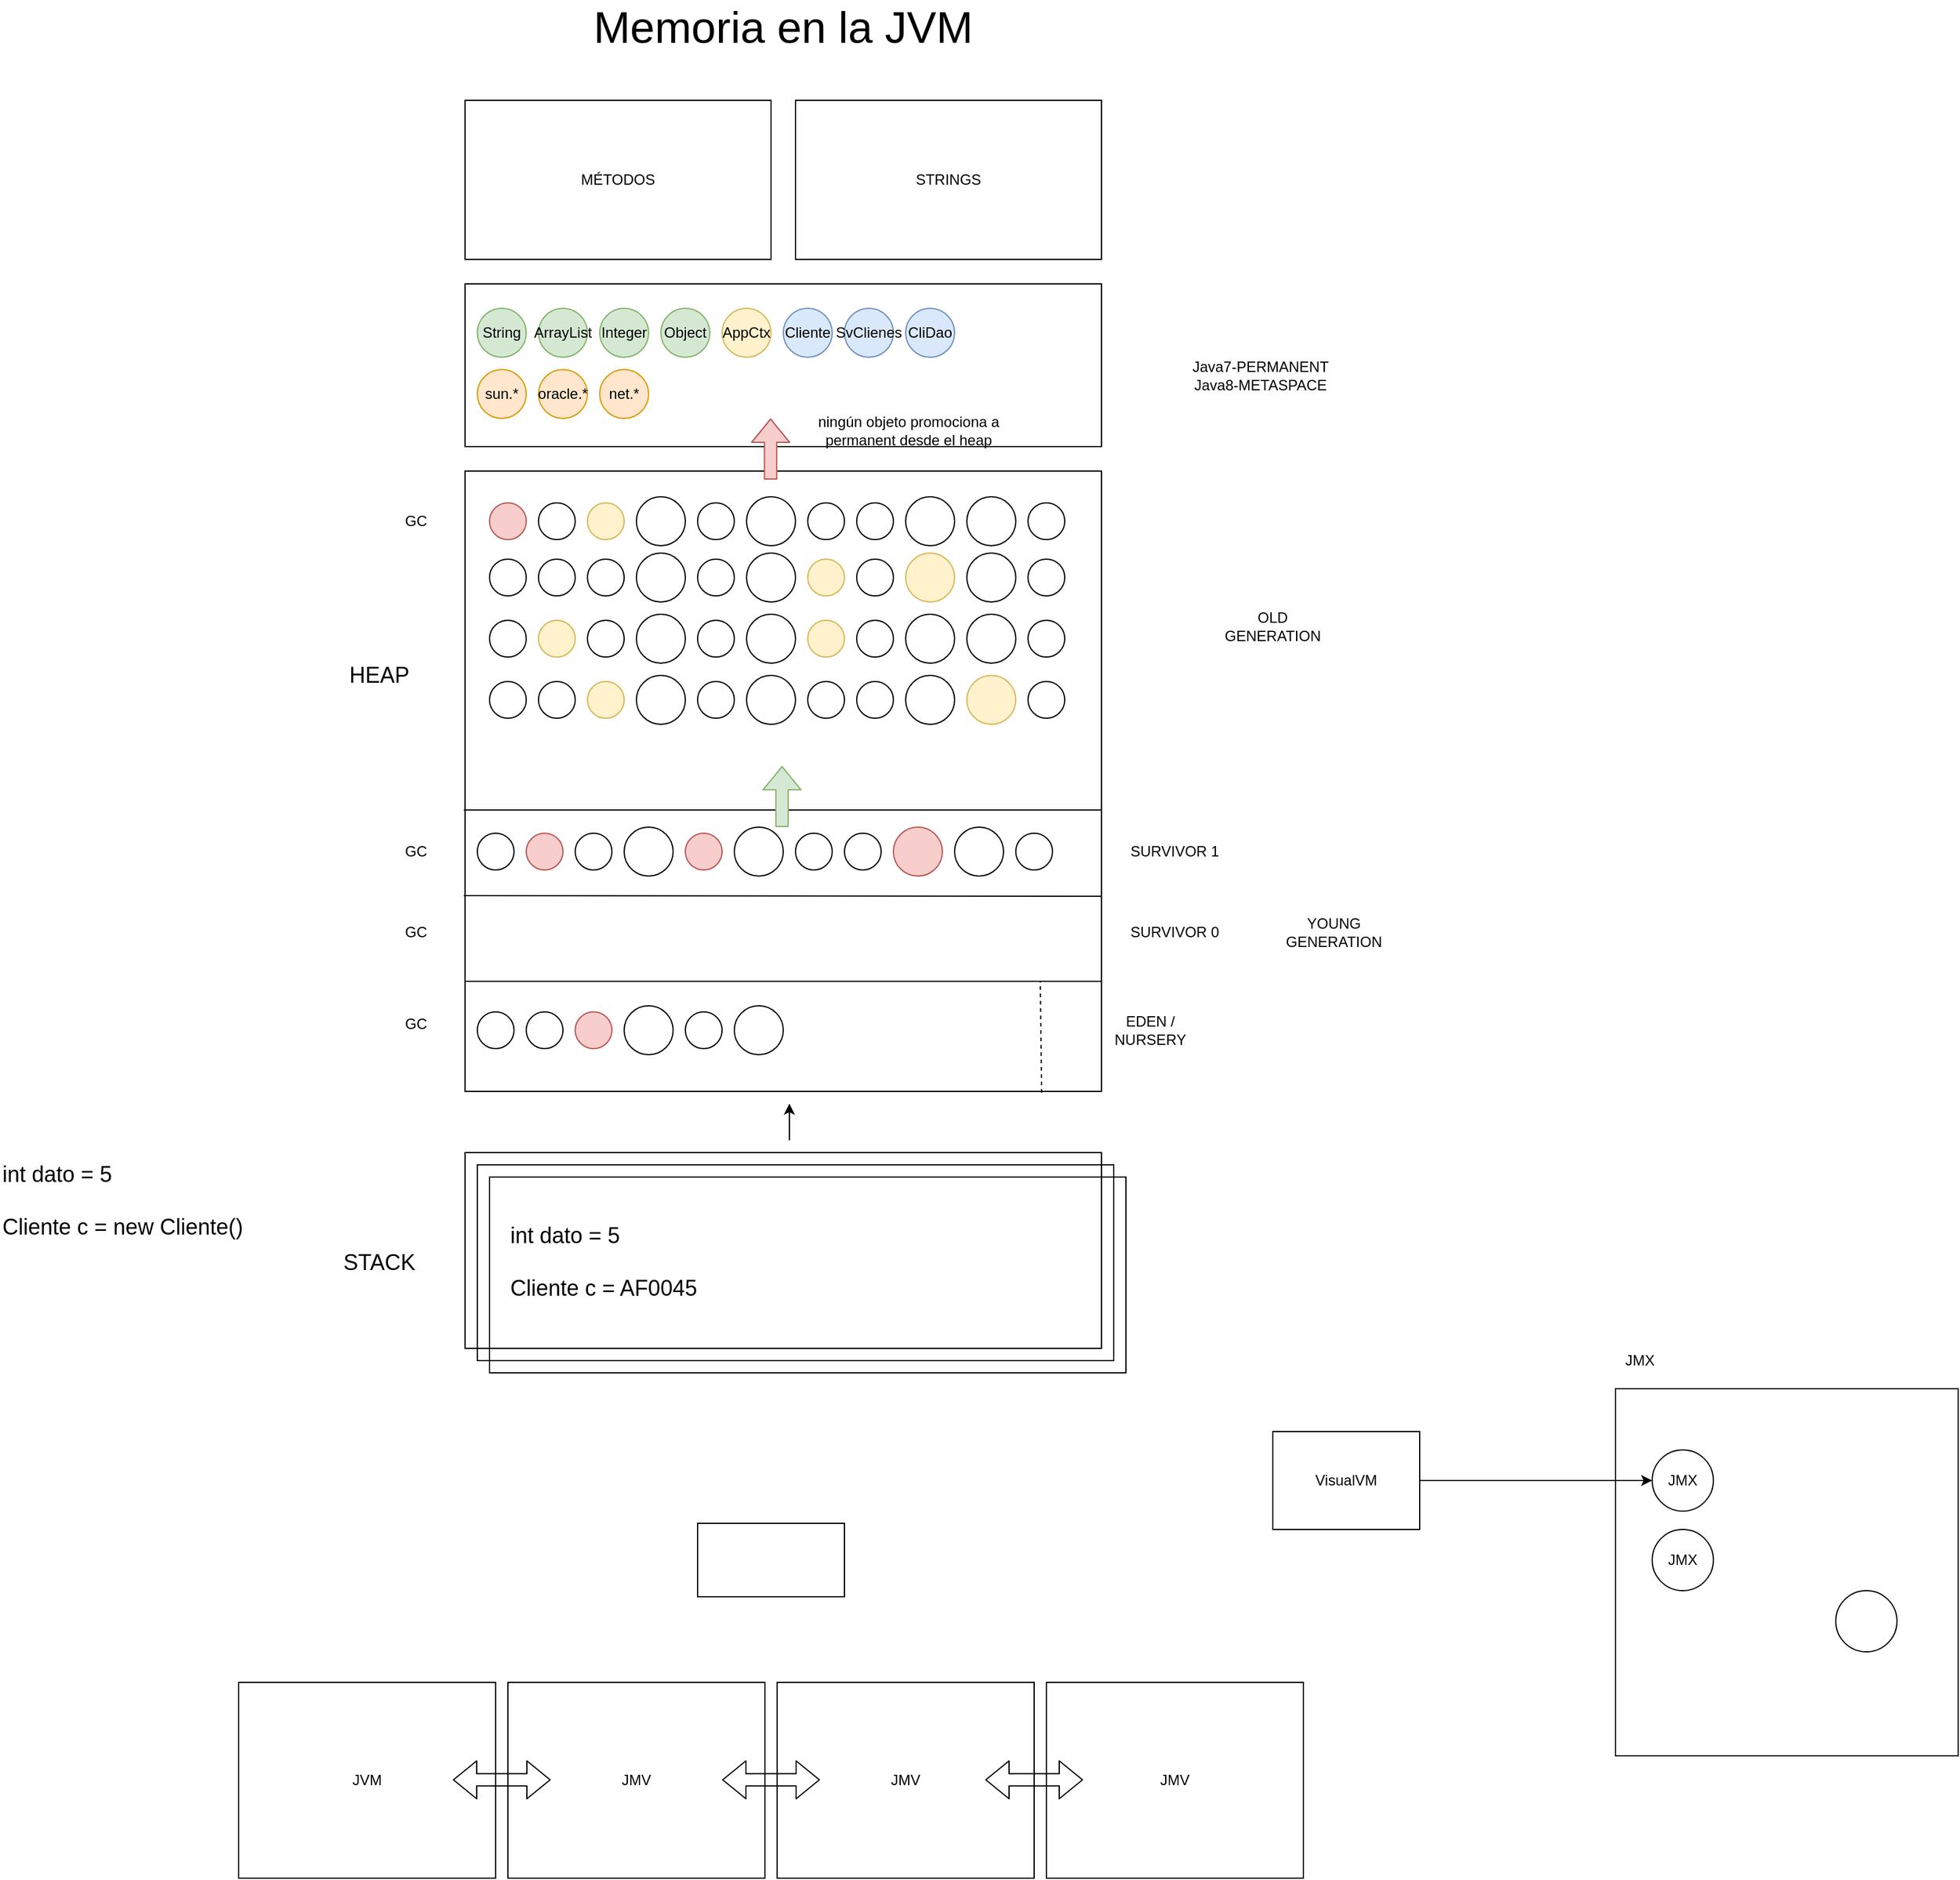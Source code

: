 <mxfile version="19.0.3" type="device" pages="6"><diagram id="bA1DzIflrhX24kxyqC3c" name="Página-1"><mxGraphModel dx="2207" dy="1476" grid="1" gridSize="10" guides="1" tooltips="1" connect="1" arrows="1" fold="1" page="1" pageScale="1" pageWidth="1169" pageHeight="827" math="0" shadow="0"><root><mxCell id="0"/><mxCell id="1" parent="0"/><mxCell id="aFlZOR-6Sc6ggQLMYJg5-1" value="" style="rounded=0;whiteSpace=wrap;html=1;fillColor=none;" parent="1" vertex="1"><mxGeometry x="-760" y="-573" width="520" height="133" as="geometry"/></mxCell><mxCell id="d8xBgqk1b86lqxXHJ-d3-1" value="" style="rounded=0;whiteSpace=wrap;html=1;fillColor=none;" parent="1" vertex="1"><mxGeometry x="-760" y="-420" width="520" height="507" as="geometry"/></mxCell><mxCell id="d8xBgqk1b86lqxXHJ-d3-13" value="" style="rounded=0;whiteSpace=wrap;html=1;fillColor=none;" parent="1" vertex="1"><mxGeometry x="-750" y="147" width="520" height="160" as="geometry"/></mxCell><mxCell id="d8xBgqk1b86lqxXHJ-d3-14" value="" style="rounded=0;whiteSpace=wrap;html=1;fillColor=none;" parent="1" vertex="1"><mxGeometry x="-740" y="157" width="520" height="160" as="geometry"/></mxCell><mxCell id="d8xBgqk1b86lqxXHJ-d3-2" value="&lt;font style=&quot;font-size: 36px&quot;&gt;Memoria en la JVM&lt;/font&gt;" style="text;html=1;strokeColor=none;fillColor=none;align=center;verticalAlign=middle;whiteSpace=wrap;rounded=0;" parent="1" vertex="1"><mxGeometry x="-725" y="-793" width="450" height="20" as="geometry"/></mxCell><mxCell id="d8xBgqk1b86lqxXHJ-d3-3" value="" style="rounded=0;whiteSpace=wrap;html=1;fillColor=none;" parent="1" vertex="1"><mxGeometry x="-760" y="137" width="520" height="160" as="geometry"/></mxCell><mxCell id="d8xBgqk1b86lqxXHJ-d3-4" value="&lt;font style=&quot;font-size: 18px&quot;&gt;HEAP&lt;/font&gt;" style="text;html=1;strokeColor=none;fillColor=none;align=center;verticalAlign=middle;whiteSpace=wrap;rounded=0;" parent="1" vertex="1"><mxGeometry x="-850" y="-263" width="40" height="20" as="geometry"/></mxCell><mxCell id="d8xBgqk1b86lqxXHJ-d3-5" value="&lt;font style=&quot;font-size: 18px&quot;&gt;STACK&lt;/font&gt;" style="text;html=1;strokeColor=none;fillColor=none;align=center;verticalAlign=middle;whiteSpace=wrap;rounded=0;" parent="1" vertex="1"><mxGeometry x="-850" y="217" width="40" height="20" as="geometry"/></mxCell><mxCell id="d8xBgqk1b86lqxXHJ-d3-6" value="" style="endArrow=none;html=1;" parent="1" edge="1"><mxGeometry width="50" height="50" relative="1" as="geometry"><mxPoint x="-761" y="-143" as="sourcePoint"/><mxPoint x="-240" y="-143" as="targetPoint"/></mxGeometry></mxCell><mxCell id="d8xBgqk1b86lqxXHJ-d3-8" value="&lt;font style=&quot;font-size: 18px&quot;&gt;int dato = 5&lt;br&gt;&lt;br&gt;Cliente c = new Cliente()&lt;/font&gt;" style="text;html=1;strokeColor=none;fillColor=none;align=left;verticalAlign=middle;whiteSpace=wrap;rounded=0;" parent="1" vertex="1"><mxGeometry x="-1140" y="107" width="230" height="140" as="geometry"/></mxCell><mxCell id="d8xBgqk1b86lqxXHJ-d3-10" value="" style="endArrow=none;html=1;" parent="1" edge="1"><mxGeometry width="50" height="50" relative="1" as="geometry"><mxPoint x="-760" y="-3" as="sourcePoint"/><mxPoint x="-240" y="-3" as="targetPoint"/></mxGeometry></mxCell><mxCell id="d8xBgqk1b86lqxXHJ-d3-11" value="&lt;font style=&quot;font-size: 18px&quot;&gt;int dato = 5&lt;br&gt;&lt;br&gt;Cliente c = AF0045&lt;/font&gt;" style="text;html=1;strokeColor=none;fillColor=none;align=left;verticalAlign=middle;whiteSpace=wrap;rounded=0;" parent="1" vertex="1"><mxGeometry x="-725" y="172" width="230" height="110" as="geometry"/></mxCell><mxCell id="d8xBgqk1b86lqxXHJ-d3-17" value="YOUNG&lt;br&gt;GENERATION" style="text;html=1;strokeColor=none;fillColor=none;align=center;verticalAlign=middle;whiteSpace=wrap;rounded=0;" parent="1" vertex="1"><mxGeometry x="-70" y="-53" width="40" height="20" as="geometry"/></mxCell><mxCell id="d8xBgqk1b86lqxXHJ-d3-18" value="MÉTODOS" style="rounded=0;whiteSpace=wrap;html=1;fillColor=none;" parent="1" vertex="1"><mxGeometry x="-760" y="-723" width="250" height="130" as="geometry"/></mxCell><mxCell id="d8xBgqk1b86lqxXHJ-d3-19" value="STRINGS" style="rounded=0;whiteSpace=wrap;html=1;fillColor=none;" parent="1" vertex="1"><mxGeometry x="-490" y="-723" width="250" height="130" as="geometry"/></mxCell><mxCell id="d8xBgqk1b86lqxXHJ-d3-20" value="" style="endArrow=none;html=1;exitX=-0.002;exitY=0.65;exitDx=0;exitDy=0;exitPerimeter=0;" parent="1" edge="1"><mxGeometry width="50" height="50" relative="1" as="geometry"><mxPoint x="-761.04" y="-73" as="sourcePoint"/><mxPoint x="-240" y="-72.5" as="targetPoint"/></mxGeometry></mxCell><mxCell id="d8xBgqk1b86lqxXHJ-d3-21" value="OLD&lt;br&gt;GENERATION&lt;br&gt;" style="text;html=1;strokeColor=none;fillColor=none;align=center;verticalAlign=middle;whiteSpace=wrap;rounded=0;" parent="1" vertex="1"><mxGeometry x="-120" y="-318" width="40" height="50" as="geometry"/></mxCell><mxCell id="d8xBgqk1b86lqxXHJ-d3-22" value="EDEN / NURSERY" style="text;html=1;strokeColor=none;fillColor=none;align=center;verticalAlign=middle;whiteSpace=wrap;rounded=0;" parent="1" vertex="1"><mxGeometry x="-220" y="27" width="40" height="20" as="geometry"/></mxCell><mxCell id="d8xBgqk1b86lqxXHJ-d3-23" value="SURVIVOR 0" style="text;html=1;strokeColor=none;fillColor=none;align=center;verticalAlign=middle;whiteSpace=wrap;rounded=0;" parent="1" vertex="1"><mxGeometry x="-230" y="-53" width="100" height="20" as="geometry"/></mxCell><mxCell id="d8xBgqk1b86lqxXHJ-d3-25" value="SURVIVOR 1" style="text;html=1;strokeColor=none;fillColor=none;align=center;verticalAlign=middle;whiteSpace=wrap;rounded=0;" parent="1" vertex="1"><mxGeometry x="-230" y="-119" width="100" height="20" as="geometry"/></mxCell><mxCell id="d8xBgqk1b86lqxXHJ-d3-26" value="Java7-PERMANENT&lt;br&gt;Java8-METASPACE" style="text;html=1;strokeColor=none;fillColor=none;align=center;verticalAlign=middle;whiteSpace=wrap;rounded=0;" parent="1" vertex="1"><mxGeometry x="-200" y="-523" width="180" height="50" as="geometry"/></mxCell><mxCell id="d8xBgqk1b86lqxXHJ-d3-28" value="" style="ellipse;whiteSpace=wrap;html=1;aspect=fixed;fillColor=none;" parent="1" vertex="1"><mxGeometry x="-750" y="-124" width="30" height="30" as="geometry"/></mxCell><mxCell id="d8xBgqk1b86lqxXHJ-d3-30" value="" style="endArrow=classic;html=1;" parent="1" edge="1"><mxGeometry width="50" height="50" relative="1" as="geometry"><mxPoint x="-495" y="127" as="sourcePoint"/><mxPoint x="-495" y="97" as="targetPoint"/></mxGeometry></mxCell><mxCell id="d8xBgqk1b86lqxXHJ-d3-32" value="" style="ellipse;whiteSpace=wrap;html=1;aspect=fixed;fillColor=#f8cecc;strokeColor=#b85450;" parent="1" vertex="1"><mxGeometry x="-710" y="-124" width="30" height="30" as="geometry"/></mxCell><mxCell id="d8xBgqk1b86lqxXHJ-d3-35" value="" style="ellipse;whiteSpace=wrap;html=1;aspect=fixed;fillColor=none;" parent="1" vertex="1"><mxGeometry x="-670" y="-124" width="30" height="30" as="geometry"/></mxCell><mxCell id="d8xBgqk1b86lqxXHJ-d3-36" value="" style="endArrow=none;dashed=1;html=1;exitX=0.906;exitY=1.002;exitDx=0;exitDy=0;exitPerimeter=0;" parent="1" source="d8xBgqk1b86lqxXHJ-d3-1" edge="1"><mxGeometry width="50" height="50" relative="1" as="geometry"><mxPoint x="-150" y="137" as="sourcePoint"/><mxPoint x="-290" y="-3" as="targetPoint"/></mxGeometry></mxCell><mxCell id="d8xBgqk1b86lqxXHJ-d3-38" value="" style="ellipse;whiteSpace=wrap;html=1;aspect=fixed;fillColor=none;" parent="1" vertex="1"><mxGeometry x="-630" y="-129" width="40" height="40" as="geometry"/></mxCell><mxCell id="d8xBgqk1b86lqxXHJ-d3-50" value="" style="ellipse;whiteSpace=wrap;html=1;aspect=fixed;fillColor=#f8cecc;strokeColor=#b85450;" parent="1" vertex="1"><mxGeometry x="-580" y="-124" width="30" height="30" as="geometry"/></mxCell><mxCell id="d8xBgqk1b86lqxXHJ-d3-51" value="" style="ellipse;whiteSpace=wrap;html=1;aspect=fixed;fillColor=none;" parent="1" vertex="1"><mxGeometry x="-540" y="-129" width="40" height="40" as="geometry"/></mxCell><mxCell id="d8xBgqk1b86lqxXHJ-d3-53" value="" style="ellipse;whiteSpace=wrap;html=1;aspect=fixed;fillColor=none;" parent="1" vertex="1"><mxGeometry x="-490" y="-124" width="30" height="30" as="geometry"/></mxCell><mxCell id="d8xBgqk1b86lqxXHJ-d3-55" value="" style="ellipse;whiteSpace=wrap;html=1;aspect=fixed;fillColor=none;" parent="1" vertex="1"><mxGeometry x="-450" y="-124" width="30" height="30" as="geometry"/></mxCell><mxCell id="d8xBgqk1b86lqxXHJ-d3-56" value="" style="ellipse;whiteSpace=wrap;html=1;aspect=fixed;fillColor=#f8cecc;strokeColor=#b85450;" parent="1" vertex="1"><mxGeometry x="-410" y="-129" width="40" height="40" as="geometry"/></mxCell><mxCell id="d8xBgqk1b86lqxXHJ-d3-59" value="" style="ellipse;whiteSpace=wrap;html=1;aspect=fixed;fillColor=none;" parent="1" vertex="1"><mxGeometry x="-360" y="-129" width="40" height="40" as="geometry"/></mxCell><mxCell id="d8xBgqk1b86lqxXHJ-d3-60" value="" style="ellipse;whiteSpace=wrap;html=1;aspect=fixed;fillColor=none;" parent="1" vertex="1"><mxGeometry x="-310" y="-124" width="30" height="30" as="geometry"/></mxCell><mxCell id="d8xBgqk1b86lqxXHJ-d3-63" value="" style="ellipse;whiteSpace=wrap;html=1;aspect=fixed;fillColor=none;" parent="1" vertex="1"><mxGeometry x="-750" y="22" width="30" height="30" as="geometry"/></mxCell><mxCell id="d8xBgqk1b86lqxXHJ-d3-64" value="" style="ellipse;whiteSpace=wrap;html=1;aspect=fixed;fillColor=none;" parent="1" vertex="1"><mxGeometry x="-710" y="22" width="30" height="30" as="geometry"/></mxCell><mxCell id="d8xBgqk1b86lqxXHJ-d3-65" value="" style="ellipse;whiteSpace=wrap;html=1;aspect=fixed;fillColor=#f8cecc;strokeColor=#b85450;" parent="1" vertex="1"><mxGeometry x="-670" y="22" width="30" height="30" as="geometry"/></mxCell><mxCell id="d8xBgqk1b86lqxXHJ-d3-66" value="" style="ellipse;whiteSpace=wrap;html=1;aspect=fixed;fillColor=none;" parent="1" vertex="1"><mxGeometry x="-630" y="17" width="40" height="40" as="geometry"/></mxCell><mxCell id="d8xBgqk1b86lqxXHJ-d3-67" value="" style="ellipse;whiteSpace=wrap;html=1;aspect=fixed;fillColor=none;" parent="1" vertex="1"><mxGeometry x="-580" y="22" width="30" height="30" as="geometry"/></mxCell><mxCell id="d8xBgqk1b86lqxXHJ-d3-68" value="" style="ellipse;whiteSpace=wrap;html=1;aspect=fixed;fillColor=none;" parent="1" vertex="1"><mxGeometry x="-540" y="17" width="40" height="40" as="geometry"/></mxCell><mxCell id="d8xBgqk1b86lqxXHJ-d3-69" value="GC" style="text;html=1;strokeColor=none;fillColor=none;align=center;verticalAlign=middle;whiteSpace=wrap;rounded=0;" parent="1" vertex="1"><mxGeometry x="-820" y="-119" width="40" height="20" as="geometry"/></mxCell><mxCell id="d8xBgqk1b86lqxXHJ-d3-70" value="GC" style="text;html=1;strokeColor=none;fillColor=none;align=center;verticalAlign=middle;whiteSpace=wrap;rounded=0;" parent="1" vertex="1"><mxGeometry x="-820" y="-53" width="40" height="20" as="geometry"/></mxCell><mxCell id="d8xBgqk1b86lqxXHJ-d3-71" value="GC" style="text;html=1;strokeColor=none;fillColor=none;align=center;verticalAlign=middle;whiteSpace=wrap;rounded=0;" parent="1" vertex="1"><mxGeometry x="-820" y="22" width="40" height="20" as="geometry"/></mxCell><mxCell id="d8xBgqk1b86lqxXHJ-d3-72" value="" style="shape=flexArrow;endArrow=classic;html=1;fillColor=#d5e8d4;strokeColor=#82b366;" parent="1" edge="1"><mxGeometry width="50" height="50" relative="1" as="geometry"><mxPoint x="-501" y="-129" as="sourcePoint"/><mxPoint x="-501" y="-179" as="targetPoint"/></mxGeometry></mxCell><mxCell id="d8xBgqk1b86lqxXHJ-d3-82" value="" style="ellipse;whiteSpace=wrap;html=1;aspect=fixed;fillColor=#f8cecc;strokeColor=#b85450;" parent="1" vertex="1"><mxGeometry x="-740" y="-394" width="30" height="30" as="geometry"/></mxCell><mxCell id="d8xBgqk1b86lqxXHJ-d3-83" value="" style="ellipse;whiteSpace=wrap;html=1;aspect=fixed;" parent="1" vertex="1"><mxGeometry x="-700" y="-394" width="30" height="30" as="geometry"/></mxCell><mxCell id="d8xBgqk1b86lqxXHJ-d3-84" value="" style="ellipse;whiteSpace=wrap;html=1;aspect=fixed;fillColor=#fff2cc;strokeColor=#d6b656;" parent="1" vertex="1"><mxGeometry x="-660" y="-394" width="30" height="30" as="geometry"/></mxCell><mxCell id="d8xBgqk1b86lqxXHJ-d3-85" value="" style="ellipse;whiteSpace=wrap;html=1;aspect=fixed;fillColor=none;" parent="1" vertex="1"><mxGeometry x="-620" y="-399" width="40" height="40" as="geometry"/></mxCell><mxCell id="d8xBgqk1b86lqxXHJ-d3-86" value="" style="ellipse;whiteSpace=wrap;html=1;aspect=fixed;" parent="1" vertex="1"><mxGeometry x="-570" y="-394" width="30" height="30" as="geometry"/></mxCell><mxCell id="d8xBgqk1b86lqxXHJ-d3-87" value="" style="ellipse;whiteSpace=wrap;html=1;aspect=fixed;fillColor=none;" parent="1" vertex="1"><mxGeometry x="-530" y="-399" width="40" height="40" as="geometry"/></mxCell><mxCell id="d8xBgqk1b86lqxXHJ-d3-88" value="" style="ellipse;whiteSpace=wrap;html=1;aspect=fixed;fillColor=none;" parent="1" vertex="1"><mxGeometry x="-480" y="-394" width="30" height="30" as="geometry"/></mxCell><mxCell id="d8xBgqk1b86lqxXHJ-d3-89" value="" style="ellipse;whiteSpace=wrap;html=1;aspect=fixed;fillColor=none;" parent="1" vertex="1"><mxGeometry x="-440" y="-394" width="30" height="30" as="geometry"/></mxCell><mxCell id="d8xBgqk1b86lqxXHJ-d3-90" value="" style="ellipse;whiteSpace=wrap;html=1;aspect=fixed;" parent="1" vertex="1"><mxGeometry x="-400" y="-399" width="40" height="40" as="geometry"/></mxCell><mxCell id="d8xBgqk1b86lqxXHJ-d3-91" value="" style="ellipse;whiteSpace=wrap;html=1;aspect=fixed;fillColor=none;" parent="1" vertex="1"><mxGeometry x="-350" y="-399" width="40" height="40" as="geometry"/></mxCell><mxCell id="d8xBgqk1b86lqxXHJ-d3-92" value="" style="ellipse;whiteSpace=wrap;html=1;aspect=fixed;fillColor=none;" parent="1" vertex="1"><mxGeometry x="-300" y="-394" width="30" height="30" as="geometry"/></mxCell><mxCell id="d8xBgqk1b86lqxXHJ-d3-95" value="" style="ellipse;whiteSpace=wrap;html=1;aspect=fixed;fillColor=none;" parent="1" vertex="1"><mxGeometry x="-740" y="-348" width="30" height="30" as="geometry"/></mxCell><mxCell id="d8xBgqk1b86lqxXHJ-d3-96" value="" style="ellipse;whiteSpace=wrap;html=1;aspect=fixed;" parent="1" vertex="1"><mxGeometry x="-700" y="-348" width="30" height="30" as="geometry"/></mxCell><mxCell id="d8xBgqk1b86lqxXHJ-d3-97" value="" style="ellipse;whiteSpace=wrap;html=1;aspect=fixed;fillColor=none;" parent="1" vertex="1"><mxGeometry x="-660" y="-348" width="30" height="30" as="geometry"/></mxCell><mxCell id="d8xBgqk1b86lqxXHJ-d3-98" value="" style="ellipse;whiteSpace=wrap;html=1;aspect=fixed;fillColor=none;" parent="1" vertex="1"><mxGeometry x="-620" y="-353" width="40" height="40" as="geometry"/></mxCell><mxCell id="d8xBgqk1b86lqxXHJ-d3-99" value="" style="ellipse;whiteSpace=wrap;html=1;aspect=fixed;" parent="1" vertex="1"><mxGeometry x="-570" y="-348" width="30" height="30" as="geometry"/></mxCell><mxCell id="d8xBgqk1b86lqxXHJ-d3-100" value="" style="ellipse;whiteSpace=wrap;html=1;aspect=fixed;fillColor=none;" parent="1" vertex="1"><mxGeometry x="-530" y="-353" width="40" height="40" as="geometry"/></mxCell><mxCell id="d8xBgqk1b86lqxXHJ-d3-101" value="" style="ellipse;whiteSpace=wrap;html=1;aspect=fixed;fillColor=#fff2cc;strokeColor=#d6b656;" parent="1" vertex="1"><mxGeometry x="-480" y="-348" width="30" height="30" as="geometry"/></mxCell><mxCell id="d8xBgqk1b86lqxXHJ-d3-102" value="" style="ellipse;whiteSpace=wrap;html=1;aspect=fixed;fillColor=none;" parent="1" vertex="1"><mxGeometry x="-440" y="-348" width="30" height="30" as="geometry"/></mxCell><mxCell id="d8xBgqk1b86lqxXHJ-d3-103" value="" style="ellipse;whiteSpace=wrap;html=1;aspect=fixed;fillColor=#fff2cc;strokeColor=#d6b656;" parent="1" vertex="1"><mxGeometry x="-400" y="-353" width="40" height="40" as="geometry"/></mxCell><mxCell id="d8xBgqk1b86lqxXHJ-d3-104" value="" style="ellipse;whiteSpace=wrap;html=1;aspect=fixed;fillColor=none;" parent="1" vertex="1"><mxGeometry x="-350" y="-353" width="40" height="40" as="geometry"/></mxCell><mxCell id="d8xBgqk1b86lqxXHJ-d3-105" value="" style="ellipse;whiteSpace=wrap;html=1;aspect=fixed;fillColor=none;" parent="1" vertex="1"><mxGeometry x="-300" y="-348" width="30" height="30" as="geometry"/></mxCell><mxCell id="d8xBgqk1b86lqxXHJ-d3-106" value="" style="ellipse;whiteSpace=wrap;html=1;aspect=fixed;fillColor=none;" parent="1" vertex="1"><mxGeometry x="-740" y="-298" width="30" height="30" as="geometry"/></mxCell><mxCell id="d8xBgqk1b86lqxXHJ-d3-107" value="" style="ellipse;whiteSpace=wrap;html=1;aspect=fixed;fillColor=#fff2cc;strokeColor=#d6b656;" parent="1" vertex="1"><mxGeometry x="-700" y="-298" width="30" height="30" as="geometry"/></mxCell><mxCell id="d8xBgqk1b86lqxXHJ-d3-108" value="" style="ellipse;whiteSpace=wrap;html=1;aspect=fixed;fillColor=none;" parent="1" vertex="1"><mxGeometry x="-660" y="-298" width="30" height="30" as="geometry"/></mxCell><mxCell id="d8xBgqk1b86lqxXHJ-d3-109" value="" style="ellipse;whiteSpace=wrap;html=1;aspect=fixed;fillColor=none;" parent="1" vertex="1"><mxGeometry x="-620" y="-303" width="40" height="40" as="geometry"/></mxCell><mxCell id="d8xBgqk1b86lqxXHJ-d3-110" value="" style="ellipse;whiteSpace=wrap;html=1;aspect=fixed;" parent="1" vertex="1"><mxGeometry x="-570" y="-298" width="30" height="30" as="geometry"/></mxCell><mxCell id="d8xBgqk1b86lqxXHJ-d3-111" value="" style="ellipse;whiteSpace=wrap;html=1;aspect=fixed;fillColor=none;" parent="1" vertex="1"><mxGeometry x="-530" y="-303" width="40" height="40" as="geometry"/></mxCell><mxCell id="d8xBgqk1b86lqxXHJ-d3-112" value="" style="ellipse;whiteSpace=wrap;html=1;aspect=fixed;fillColor=#fff2cc;strokeColor=#d6b656;" parent="1" vertex="1"><mxGeometry x="-480" y="-298" width="30" height="30" as="geometry"/></mxCell><mxCell id="d8xBgqk1b86lqxXHJ-d3-113" value="" style="ellipse;whiteSpace=wrap;html=1;aspect=fixed;fillColor=none;" parent="1" vertex="1"><mxGeometry x="-440" y="-298" width="30" height="30" as="geometry"/></mxCell><mxCell id="d8xBgqk1b86lqxXHJ-d3-114" value="" style="ellipse;whiteSpace=wrap;html=1;aspect=fixed;" parent="1" vertex="1"><mxGeometry x="-400" y="-303" width="40" height="40" as="geometry"/></mxCell><mxCell id="d8xBgqk1b86lqxXHJ-d3-115" value="" style="ellipse;whiteSpace=wrap;html=1;aspect=fixed;fillColor=none;" parent="1" vertex="1"><mxGeometry x="-350" y="-303" width="40" height="40" as="geometry"/></mxCell><mxCell id="d8xBgqk1b86lqxXHJ-d3-116" value="" style="ellipse;whiteSpace=wrap;html=1;aspect=fixed;fillColor=none;" parent="1" vertex="1"><mxGeometry x="-300" y="-298" width="30" height="30" as="geometry"/></mxCell><mxCell id="d8xBgqk1b86lqxXHJ-d3-117" value="" style="ellipse;whiteSpace=wrap;html=1;aspect=fixed;fillColor=none;" parent="1" vertex="1"><mxGeometry x="-740" y="-248" width="30" height="30" as="geometry"/></mxCell><mxCell id="d8xBgqk1b86lqxXHJ-d3-118" value="" style="ellipse;whiteSpace=wrap;html=1;aspect=fixed;" parent="1" vertex="1"><mxGeometry x="-700" y="-248" width="30" height="30" as="geometry"/></mxCell><mxCell id="d8xBgqk1b86lqxXHJ-d3-119" value="" style="ellipse;whiteSpace=wrap;html=1;aspect=fixed;fillColor=#fff2cc;strokeColor=#d6b656;" parent="1" vertex="1"><mxGeometry x="-660" y="-248" width="30" height="30" as="geometry"/></mxCell><mxCell id="d8xBgqk1b86lqxXHJ-d3-120" value="" style="ellipse;whiteSpace=wrap;html=1;aspect=fixed;fillColor=none;" parent="1" vertex="1"><mxGeometry x="-620" y="-253" width="40" height="40" as="geometry"/></mxCell><mxCell id="d8xBgqk1b86lqxXHJ-d3-121" value="" style="ellipse;whiteSpace=wrap;html=1;aspect=fixed;" parent="1" vertex="1"><mxGeometry x="-570" y="-248" width="30" height="30" as="geometry"/></mxCell><mxCell id="d8xBgqk1b86lqxXHJ-d3-122" value="" style="ellipse;whiteSpace=wrap;html=1;aspect=fixed;fillColor=none;" parent="1" vertex="1"><mxGeometry x="-530" y="-253" width="40" height="40" as="geometry"/></mxCell><mxCell id="d8xBgqk1b86lqxXHJ-d3-123" value="" style="ellipse;whiteSpace=wrap;html=1;aspect=fixed;fillColor=none;" parent="1" vertex="1"><mxGeometry x="-480" y="-248" width="30" height="30" as="geometry"/></mxCell><mxCell id="d8xBgqk1b86lqxXHJ-d3-124" value="" style="ellipse;whiteSpace=wrap;html=1;aspect=fixed;fillColor=none;" parent="1" vertex="1"><mxGeometry x="-440" y="-248" width="30" height="30" as="geometry"/></mxCell><mxCell id="d8xBgqk1b86lqxXHJ-d3-125" value="" style="ellipse;whiteSpace=wrap;html=1;aspect=fixed;" parent="1" vertex="1"><mxGeometry x="-400" y="-253" width="40" height="40" as="geometry"/></mxCell><mxCell id="d8xBgqk1b86lqxXHJ-d3-126" value="" style="ellipse;whiteSpace=wrap;html=1;aspect=fixed;fillColor=#fff2cc;strokeColor=#d6b656;" parent="1" vertex="1"><mxGeometry x="-350" y="-253" width="40" height="40" as="geometry"/></mxCell><mxCell id="d8xBgqk1b86lqxXHJ-d3-127" value="" style="ellipse;whiteSpace=wrap;html=1;aspect=fixed;fillColor=none;" parent="1" vertex="1"><mxGeometry x="-300" y="-248" width="30" height="30" as="geometry"/></mxCell><mxCell id="d8xBgqk1b86lqxXHJ-d3-128" value="GC" style="text;html=1;strokeColor=none;fillColor=none;align=center;verticalAlign=middle;whiteSpace=wrap;rounded=0;" parent="1" vertex="1"><mxGeometry x="-820" y="-389" width="40" height="20" as="geometry"/></mxCell><mxCell id="d8xBgqk1b86lqxXHJ-d3-132" value="JMV" style="rounded=0;whiteSpace=wrap;html=1;fillColor=none;" parent="1" vertex="1"><mxGeometry x="-725" y="570" width="210" height="160" as="geometry"/></mxCell><mxCell id="d8xBgqk1b86lqxXHJ-d3-133" value="JMV" style="rounded=0;whiteSpace=wrap;html=1;fillColor=none;" parent="1" vertex="1"><mxGeometry x="-505" y="570" width="210" height="160" as="geometry"/></mxCell><mxCell id="d8xBgqk1b86lqxXHJ-d3-134" value="JMV" style="rounded=0;whiteSpace=wrap;html=1;fillColor=none;" parent="1" vertex="1"><mxGeometry x="-285" y="570" width="210" height="160" as="geometry"/></mxCell><mxCell id="d8xBgqk1b86lqxXHJ-d3-135" value="JVM" style="rounded=0;whiteSpace=wrap;html=1;fillColor=none;" parent="1" vertex="1"><mxGeometry x="-945" y="570" width="210" height="160" as="geometry"/></mxCell><mxCell id="d8xBgqk1b86lqxXHJ-d3-136" value="" style="rounded=0;whiteSpace=wrap;html=1;fillColor=none;" parent="1" vertex="1"><mxGeometry x="-570" y="440" width="120" height="60" as="geometry"/></mxCell><mxCell id="d8xBgqk1b86lqxXHJ-d3-137" value="" style="shape=flexArrow;endArrow=classic;startArrow=classic;html=1;" parent="1" edge="1"><mxGeometry width="50" height="50" relative="1" as="geometry"><mxPoint x="-770" y="649.66" as="sourcePoint"/><mxPoint x="-690" y="649.66" as="targetPoint"/></mxGeometry></mxCell><mxCell id="d8xBgqk1b86lqxXHJ-d3-138" value="" style="shape=flexArrow;endArrow=classic;startArrow=classic;html=1;" parent="1" edge="1"><mxGeometry width="50" height="50" relative="1" as="geometry"><mxPoint x="-550" y="649.66" as="sourcePoint"/><mxPoint x="-470" y="649.66" as="targetPoint"/></mxGeometry></mxCell><mxCell id="d8xBgqk1b86lqxXHJ-d3-139" value="" style="shape=flexArrow;endArrow=classic;startArrow=classic;html=1;" parent="1" edge="1"><mxGeometry width="50" height="50" relative="1" as="geometry"><mxPoint x="-335" y="649.66" as="sourcePoint"/><mxPoint x="-255" y="649.66" as="targetPoint"/></mxGeometry></mxCell><mxCell id="d8xBgqk1b86lqxXHJ-d3-145" value="String" style="ellipse;whiteSpace=wrap;html=1;aspect=fixed;fillColor=#d5e8d4;strokeColor=#82b366;" parent="1" vertex="1"><mxGeometry x="-750" y="-553" width="40" height="40" as="geometry"/></mxCell><mxCell id="d8xBgqk1b86lqxXHJ-d3-148" value="ArrayList" style="ellipse;whiteSpace=wrap;html=1;aspect=fixed;fillColor=#d5e8d4;strokeColor=#82b366;" parent="1" vertex="1"><mxGeometry x="-700" y="-553" width="40" height="40" as="geometry"/></mxCell><mxCell id="d8xBgqk1b86lqxXHJ-d3-149" value="Integer" style="ellipse;whiteSpace=wrap;html=1;aspect=fixed;fillColor=#d5e8d4;strokeColor=#82b366;" parent="1" vertex="1"><mxGeometry x="-650" y="-553" width="40" height="40" as="geometry"/></mxCell><mxCell id="d8xBgqk1b86lqxXHJ-d3-151" value="ningún objeto promociona a permanent desde el heap" style="text;html=1;strokeColor=none;fillColor=none;align=center;verticalAlign=middle;whiteSpace=wrap;rounded=0;" parent="1" vertex="1"><mxGeometry x="-495" y="-463" width="195" height="20" as="geometry"/></mxCell><mxCell id="d8xBgqk1b86lqxXHJ-d3-152" value="Object" style="ellipse;whiteSpace=wrap;html=1;aspect=fixed;fillColor=#d5e8d4;strokeColor=#82b366;" parent="1" vertex="1"><mxGeometry x="-600" y="-553" width="40" height="40" as="geometry"/></mxCell><mxCell id="d8xBgqk1b86lqxXHJ-d3-153" value="AppCtx" style="ellipse;whiteSpace=wrap;html=1;aspect=fixed;fillColor=#fff2cc;strokeColor=#d6b656;" parent="1" vertex="1"><mxGeometry x="-550" y="-553" width="40" height="40" as="geometry"/></mxCell><mxCell id="d8xBgqk1b86lqxXHJ-d3-154" value="Cliente" style="ellipse;whiteSpace=wrap;html=1;aspect=fixed;fillColor=#dae8fc;strokeColor=#6c8ebf;" parent="1" vertex="1"><mxGeometry x="-500" y="-553" width="40" height="40" as="geometry"/></mxCell><mxCell id="d8xBgqk1b86lqxXHJ-d3-155" value="SvClienes" style="ellipse;whiteSpace=wrap;html=1;aspect=fixed;fillColor=#dae8fc;strokeColor=#6c8ebf;" parent="1" vertex="1"><mxGeometry x="-450" y="-553" width="40" height="40" as="geometry"/></mxCell><mxCell id="d8xBgqk1b86lqxXHJ-d3-156" value="CliDao" style="ellipse;whiteSpace=wrap;html=1;aspect=fixed;fillColor=#dae8fc;strokeColor=#6c8ebf;" parent="1" vertex="1"><mxGeometry x="-400" y="-553" width="40" height="40" as="geometry"/></mxCell><mxCell id="d8xBgqk1b86lqxXHJ-d3-157" value="sun.*" style="ellipse;whiteSpace=wrap;html=1;aspect=fixed;fillColor=#ffe6cc;strokeColor=#d79b00;" parent="1" vertex="1"><mxGeometry x="-750" y="-503" width="40" height="40" as="geometry"/></mxCell><mxCell id="d8xBgqk1b86lqxXHJ-d3-158" value="oracle.*" style="ellipse;whiteSpace=wrap;html=1;aspect=fixed;fillColor=#ffe6cc;strokeColor=#d79b00;" parent="1" vertex="1"><mxGeometry x="-700" y="-503" width="40" height="40" as="geometry"/></mxCell><mxCell id="d8xBgqk1b86lqxXHJ-d3-159" value="net.*" style="ellipse;whiteSpace=wrap;html=1;aspect=fixed;fillColor=#ffe6cc;strokeColor=#d79b00;" parent="1" vertex="1"><mxGeometry x="-650" y="-503" width="40" height="40" as="geometry"/></mxCell><mxCell id="2VFM9bNIrWHLMv0Akvt0-1" value="" style="rounded=0;whiteSpace=wrap;html=1;fillColor=#ffffff;" parent="1" vertex="1"><mxGeometry x="180" y="330" width="280" height="300" as="geometry"/></mxCell><mxCell id="2VFM9bNIrWHLMv0Akvt0-2" value="JMX" style="ellipse;whiteSpace=wrap;html=1;aspect=fixed;fillColor=#ffffff;" parent="1" vertex="1"><mxGeometry x="210" y="380" width="50" height="50" as="geometry"/></mxCell><mxCell id="2VFM9bNIrWHLMv0Akvt0-3" value="" style="endArrow=classic;html=1;" parent="1" target="2VFM9bNIrWHLMv0Akvt0-2" edge="1"><mxGeometry width="50" height="50" relative="1" as="geometry"><mxPoint x="20" y="405" as="sourcePoint"/><mxPoint x="70" y="360" as="targetPoint"/></mxGeometry></mxCell><mxCell id="2VFM9bNIrWHLMv0Akvt0-4" value="JMX" style="text;html=1;strokeColor=none;fillColor=none;align=center;verticalAlign=middle;whiteSpace=wrap;rounded=0;" parent="1" vertex="1"><mxGeometry x="180" y="297" width="40" height="20" as="geometry"/></mxCell><mxCell id="2VFM9bNIrWHLMv0Akvt0-5" value="VisualVM" style="rounded=0;whiteSpace=wrap;html=1;fillColor=#ffffff;" parent="1" vertex="1"><mxGeometry x="-100" y="365" width="120" height="80" as="geometry"/></mxCell><mxCell id="2VFM9bNIrWHLMv0Akvt0-6" value="JMX" style="ellipse;whiteSpace=wrap;html=1;aspect=fixed;fillColor=#ffffff;" parent="1" vertex="1"><mxGeometry x="210" y="445" width="50" height="50" as="geometry"/></mxCell><mxCell id="2VFM9bNIrWHLMv0Akvt0-7" value="" style="ellipse;whiteSpace=wrap;html=1;aspect=fixed;fillColor=#ffffff;" parent="1" vertex="1"><mxGeometry x="360" y="495" width="50" height="50" as="geometry"/></mxCell><mxCell id="d8xBgqk1b86lqxXHJ-d3-150" value="" style="shape=flexArrow;endArrow=classic;html=1;fillColor=#f8cecc;strokeColor=#b85450;" parent="1" edge="1"><mxGeometry width="50" height="50" relative="1" as="geometry"><mxPoint x="-510.34" y="-413" as="sourcePoint"/><mxPoint x="-510.34" y="-463" as="targetPoint"/></mxGeometry></mxCell></root></mxGraphModel></diagram><diagram id="wVh6CYExu05b0o17A3SP" name="Página-2"><mxGraphModel dx="2207" dy="649" grid="1" gridSize="10" guides="1" tooltips="1" connect="1" arrows="1" fold="1" page="1" pageScale="1" pageWidth="1169" pageHeight="827" math="0" shadow="0"><root><mxCell id="Ua_L_SzJB_Z5IH5WhBTt-0"/><mxCell id="Ua_L_SzJB_Z5IH5WhBTt-1" parent="Ua_L_SzJB_Z5IH5WhBTt-0"/><mxCell id="Ua_L_SzJB_Z5IH5WhBTt-2" value="class GestorClientes {&lt;br&gt;&lt;br&gt;&amp;nbsp; &amp;nbsp;private ClienteDao cDao&lt;br&gt;&lt;br&gt;}" style="text;html=1;strokeColor=none;fillColor=none;align=left;verticalAlign=middle;whiteSpace=wrap;rounded=0;" parent="Ua_L_SzJB_Z5IH5WhBTt-1" vertex="1"><mxGeometry x="70" y="40" width="170" height="170" as="geometry"/></mxCell><mxCell id="Ua_L_SzJB_Z5IH5WhBTt-3" value="class ClienteDao {&lt;br&gt;&lt;br&gt;&amp;nbsp; &amp;nbsp;private JDBCTemplate&amp;nbsp;&lt;br&gt;&lt;br&gt;}" style="text;html=1;strokeColor=none;fillColor=none;align=left;verticalAlign=middle;whiteSpace=wrap;rounded=0;" parent="Ua_L_SzJB_Z5IH5WhBTt-1" vertex="1"><mxGeometry x="270" y="30" width="170" height="170" as="geometry"/></mxCell><mxCell id="Ua_L_SzJB_Z5IH5WhBTt-8" value="" style="whiteSpace=wrap;html=1;aspect=fixed;fillColor=none;" parent="Ua_L_SzJB_Z5IH5WhBTt-1" vertex="1"><mxGeometry x="260" y="40" width="160" height="160" as="geometry"/></mxCell><mxCell id="Ua_L_SzJB_Z5IH5WhBTt-9" value="" style="whiteSpace=wrap;html=1;aspect=fixed;fillColor=none;" parent="Ua_L_SzJB_Z5IH5WhBTt-1" vertex="1"><mxGeometry x="60" y="40" width="160" height="160" as="geometry"/></mxCell><mxCell id="Ua_L_SzJB_Z5IH5WhBTt-11" value="&lt;div style=&quot;text-align: left&quot;&gt;&lt;br&gt;&lt;/div&gt;" style="whiteSpace=wrap;html=1;aspect=fixed;fillColor=none;" parent="Ua_L_SzJB_Z5IH5WhBTt-1" vertex="1"><mxGeometry x="-150" y="40" width="160" height="160" as="geometry"/></mxCell><mxCell id="Ua_L_SzJB_Z5IH5WhBTt-12" value="class Aplicacion {&lt;br&gt;&lt;br&gt;&amp;nbsp; &amp;nbsp; main {&lt;br&gt;&amp;nbsp; &amp;nbsp; &amp;nbsp; &amp;nbsp;GestorClientes gc = new&lt;br&gt;&amp;nbsp; &amp;nbsp; }&lt;br&gt;&lt;br&gt;}" style="text;html=1;strokeColor=none;fillColor=none;align=left;verticalAlign=middle;whiteSpace=wrap;rounded=0;" parent="Ua_L_SzJB_Z5IH5WhBTt-1" vertex="1"><mxGeometry x="-150" y="65" width="160" height="110" as="geometry"/></mxCell><mxCell id="Ua_L_SzJB_Z5IH5WhBTt-13" value="" style="rounded=0;whiteSpace=wrap;html=1;fillColor=none;" parent="Ua_L_SzJB_Z5IH5WhBTt-1" vertex="1"><mxGeometry x="65" y="260" width="490" height="340" as="geometry"/></mxCell><mxCell id="Ua_L_SzJB_Z5IH5WhBTt-14" value="" style="rounded=0;whiteSpace=wrap;html=1;fillColor=none;" parent="Ua_L_SzJB_Z5IH5WhBTt-1" vertex="1"><mxGeometry x="65" y="620" width="325" height="130" as="geometry"/></mxCell><mxCell id="Ua_L_SzJB_Z5IH5WhBTt-19" style="edgeStyle=orthogonalEdgeStyle;rounded=0;orthogonalLoop=1;jettySize=auto;html=1;exitX=1;exitY=0.5;exitDx=0;exitDy=0;entryX=0;entryY=0.5;entryDx=0;entryDy=0;" parent="Ua_L_SzJB_Z5IH5WhBTt-1" target="8Ya01eKOyOmlzXV1exPJ-1" edge="1"><mxGeometry relative="1" as="geometry"><mxPoint x="350" y="374" as="sourcePoint"/><mxPoint x="380" y="374" as="targetPoint"/></mxGeometry></mxCell><mxCell id="Ua_L_SzJB_Z5IH5WhBTt-17" style="edgeStyle=orthogonalEdgeStyle;rounded=0;orthogonalLoop=1;jettySize=auto;html=1;" parent="Ua_L_SzJB_Z5IH5WhBTt-1" source="Ua_L_SzJB_Z5IH5WhBTt-16" edge="1"><mxGeometry relative="1" as="geometry"><mxPoint x="270" y="374" as="targetPoint"/></mxGeometry></mxCell><mxCell id="Ua_L_SzJB_Z5IH5WhBTt-16" value="GestorClientes" style="ellipse;whiteSpace=wrap;html=1;aspect=fixed;fillColor=none;" parent="Ua_L_SzJB_Z5IH5WhBTt-1" vertex="1"><mxGeometry x="150" y="334" width="80" height="80" as="geometry"/></mxCell><mxCell id="Ua_L_SzJB_Z5IH5WhBTt-20" value="GC : AF0045" style="text;html=1;strokeColor=none;fillColor=none;align=center;verticalAlign=middle;whiteSpace=wrap;rounded=0;" parent="Ua_L_SzJB_Z5IH5WhBTt-1" vertex="1"><mxGeometry x="90" y="675" width="110" height="20" as="geometry"/></mxCell><mxCell id="Ua_L_SzJB_Z5IH5WhBTt-21" value="" style="endArrow=classic;html=1;entryX=0.5;entryY=1;entryDx=0;entryDy=0;" parent="Ua_L_SzJB_Z5IH5WhBTt-1" source="Ua_L_SzJB_Z5IH5WhBTt-20" target="Ua_L_SzJB_Z5IH5WhBTt-16" edge="1"><mxGeometry width="50" height="50" relative="1" as="geometry"><mxPoint x="-200" y="740" as="sourcePoint"/><mxPoint x="-150" y="690" as="targetPoint"/></mxGeometry></mxCell><mxCell id="Ua_L_SzJB_Z5IH5WhBTt-24" style="edgeStyle=orthogonalEdgeStyle;rounded=0;orthogonalLoop=1;jettySize=auto;html=1;exitX=0.5;exitY=0;exitDx=0;exitDy=0;entryX=0.5;entryY=0;entryDx=0;entryDy=0;" parent="Ua_L_SzJB_Z5IH5WhBTt-1" source="Ua_L_SzJB_Z5IH5WhBTt-22" target="Ua_L_SzJB_Z5IH5WhBTt-23" edge="1"><mxGeometry relative="1" as="geometry"/></mxCell><mxCell id="Ua_L_SzJB_Z5IH5WhBTt-22" value="" style="ellipse;whiteSpace=wrap;html=1;aspect=fixed;fillColor=#f8cecc;strokeColor=#b85450;" parent="Ua_L_SzJB_Z5IH5WhBTt-1" vertex="1"><mxGeometry x="270" y="480" width="80" height="80" as="geometry"/></mxCell><mxCell id="Ua_L_SzJB_Z5IH5WhBTt-25" style="edgeStyle=orthogonalEdgeStyle;rounded=0;orthogonalLoop=1;jettySize=auto;html=1;exitX=0.5;exitY=1;exitDx=0;exitDy=0;entryX=0.5;entryY=1;entryDx=0;entryDy=0;" parent="Ua_L_SzJB_Z5IH5WhBTt-1" source="Ua_L_SzJB_Z5IH5WhBTt-23" target="Ua_L_SzJB_Z5IH5WhBTt-22" edge="1"><mxGeometry relative="1" as="geometry"/></mxCell><mxCell id="Ua_L_SzJB_Z5IH5WhBTt-23" value="" style="ellipse;whiteSpace=wrap;html=1;aspect=fixed;fillColor=#f8cecc;strokeColor=#b85450;" parent="Ua_L_SzJB_Z5IH5WhBTt-1" vertex="1"><mxGeometry x="390" y="480" width="80" height="80" as="geometry"/></mxCell><mxCell id="8Ya01eKOyOmlzXV1exPJ-0" value="ClienteDao" style="ellipse;whiteSpace=wrap;html=1;aspect=fixed;fillColor=none;" parent="Ua_L_SzJB_Z5IH5WhBTt-1" vertex="1"><mxGeometry x="270" y="334" width="80" height="80" as="geometry"/></mxCell><mxCell id="8Ya01eKOyOmlzXV1exPJ-1" value="JDBCTemplate" style="ellipse;whiteSpace=wrap;html=1;aspect=fixed;fillColor=none;" parent="Ua_L_SzJB_Z5IH5WhBTt-1" vertex="1"><mxGeometry x="390" y="334" width="80" height="80" as="geometry"/></mxCell><mxCell id="8Ya01eKOyOmlzXV1exPJ-3" value="X : FABADA" style="text;html=1;strokeColor=none;fillColor=none;align=center;verticalAlign=middle;whiteSpace=wrap;rounded=0;" parent="Ua_L_SzJB_Z5IH5WhBTt-1" vertex="1"><mxGeometry x="90" y="720" width="90" height="20" as="geometry"/></mxCell><mxCell id="8Ya01eKOyOmlzXV1exPJ-4" value="" style="endArrow=classic;html=1;entryX=0;entryY=1;entryDx=0;entryDy=0;exitX=1;exitY=0.25;exitDx=0;exitDy=0;" parent="Ua_L_SzJB_Z5IH5WhBTt-1" source="8Ya01eKOyOmlzXV1exPJ-3" target="Ua_L_SzJB_Z5IH5WhBTt-22" edge="1"><mxGeometry width="50" height="50" relative="1" as="geometry"><mxPoint x="-210" y="720" as="sourcePoint"/><mxPoint x="-160" y="670" as="targetPoint"/></mxGeometry></mxCell></root></mxGraphModel></diagram><diagram id="zf6ew8E_S7lTp11H95Em" name="Página-3"><mxGraphModel dx="2207" dy="2303" grid="1" gridSize="10" guides="1" tooltips="1" connect="1" arrows="1" fold="1" page="1" pageScale="1" pageWidth="1169" pageHeight="827" math="0" shadow="0"><root><mxCell id="hQ5i8lpv4tEjaZnl91Xt-0"/><mxCell id="hQ5i8lpv4tEjaZnl91Xt-1" parent="hQ5i8lpv4tEjaZnl91Xt-0"/><mxCell id="qXO2C6tW1b1Y8Zz8jjpU-0" value="" style="rounded=0;whiteSpace=wrap;html=1;fillColor=none;" parent="hQ5i8lpv4tEjaZnl91Xt-1" vertex="1"><mxGeometry x="-1068.96" y="-746.28" width="520" height="640" as="geometry"/></mxCell><mxCell id="qXO2C6tW1b1Y8Zz8jjpU-1" value="" style="endArrow=none;html=1;" parent="hQ5i8lpv4tEjaZnl91Xt-1" edge="1"><mxGeometry width="50" height="50" relative="1" as="geometry"><mxPoint x="-1069.96" y="-336.28" as="sourcePoint"/><mxPoint x="-548.96" y="-336.28" as="targetPoint"/></mxGeometry></mxCell><mxCell id="qXO2C6tW1b1Y8Zz8jjpU-2" value="" style="endArrow=none;html=1;" parent="hQ5i8lpv4tEjaZnl91Xt-1" edge="1"><mxGeometry width="50" height="50" relative="1" as="geometry"><mxPoint x="-1068.96" y="-616.28" as="sourcePoint"/><mxPoint x="-548.96" y="-616.28" as="targetPoint"/></mxGeometry></mxCell><mxCell id="qXO2C6tW1b1Y8Zz8jjpU-3" value="" style="endArrow=none;html=1;" parent="hQ5i8lpv4tEjaZnl91Xt-1" edge="1"><mxGeometry width="50" height="50" relative="1" as="geometry"><mxPoint x="-1068.96" y="-196.28" as="sourcePoint"/><mxPoint x="-548.96" y="-196.28" as="targetPoint"/></mxGeometry></mxCell><mxCell id="qXO2C6tW1b1Y8Zz8jjpU-4" value="" style="endArrow=none;html=1;exitX=-0.002;exitY=0.65;exitDx=0;exitDy=0;exitPerimeter=0;" parent="hQ5i8lpv4tEjaZnl91Xt-1" edge="1"><mxGeometry width="50" height="50" relative="1" as="geometry"><mxPoint x="-1070" y="-266.28" as="sourcePoint"/><mxPoint x="-548.96" y="-265.78" as="targetPoint"/></mxGeometry></mxCell><mxCell id="qXO2C6tW1b1Y8Zz8jjpU-5" value="EDEN / NURSERY" style="text;html=1;strokeColor=none;fillColor=none;align=center;verticalAlign=middle;whiteSpace=wrap;rounded=0;" parent="hQ5i8lpv4tEjaZnl91Xt-1" vertex="1"><mxGeometry x="-528.96" y="-166.28" width="40" height="20" as="geometry"/></mxCell><mxCell id="qXO2C6tW1b1Y8Zz8jjpU-6" value="SURVIVOR 0" style="text;html=1;strokeColor=none;fillColor=none;align=center;verticalAlign=middle;whiteSpace=wrap;rounded=0;" parent="hQ5i8lpv4tEjaZnl91Xt-1" vertex="1"><mxGeometry x="-538.96" y="-246.28" width="100" height="20" as="geometry"/></mxCell><mxCell id="qXO2C6tW1b1Y8Zz8jjpU-7" value="SURVIVOR 1" style="text;html=1;strokeColor=none;fillColor=none;align=center;verticalAlign=middle;whiteSpace=wrap;rounded=0;" parent="hQ5i8lpv4tEjaZnl91Xt-1" vertex="1"><mxGeometry x="-538.96" y="-312.28" width="100" height="20" as="geometry"/></mxCell><mxCell id="qXO2C6tW1b1Y8Zz8jjpU-8" value="" style="ellipse;whiteSpace=wrap;html=1;aspect=fixed;fillColor=none;" parent="hQ5i8lpv4tEjaZnl91Xt-1" vertex="1"><mxGeometry x="-1058.96" y="-317.28" width="30" height="30" as="geometry"/></mxCell><mxCell id="qXO2C6tW1b1Y8Zz8jjpU-9" value="" style="ellipse;whiteSpace=wrap;html=1;aspect=fixed;fillColor=#f8cecc;strokeColor=#b85450;" parent="hQ5i8lpv4tEjaZnl91Xt-1" vertex="1"><mxGeometry x="-1018.96" y="-317.28" width="30" height="30" as="geometry"/></mxCell><mxCell id="qXO2C6tW1b1Y8Zz8jjpU-10" value="" style="ellipse;whiteSpace=wrap;html=1;aspect=fixed;fillColor=none;" parent="hQ5i8lpv4tEjaZnl91Xt-1" vertex="1"><mxGeometry x="-978.96" y="-317.28" width="30" height="30" as="geometry"/></mxCell><mxCell id="qXO2C6tW1b1Y8Zz8jjpU-11" value="" style="endArrow=none;dashed=1;html=1;exitX=0.906;exitY=1.002;exitDx=0;exitDy=0;exitPerimeter=0;" parent="hQ5i8lpv4tEjaZnl91Xt-1" source="qXO2C6tW1b1Y8Zz8jjpU-0" edge="1"><mxGeometry width="50" height="50" relative="1" as="geometry"><mxPoint x="-458.96" y="-56.28" as="sourcePoint"/><mxPoint x="-598.96" y="-196.28" as="targetPoint"/></mxGeometry></mxCell><mxCell id="qXO2C6tW1b1Y8Zz8jjpU-12" value="" style="ellipse;whiteSpace=wrap;html=1;aspect=fixed;fillColor=none;" parent="hQ5i8lpv4tEjaZnl91Xt-1" vertex="1"><mxGeometry x="-938.96" y="-322.28" width="40" height="40" as="geometry"/></mxCell><mxCell id="qXO2C6tW1b1Y8Zz8jjpU-13" value="" style="ellipse;whiteSpace=wrap;html=1;aspect=fixed;fillColor=#f8cecc;strokeColor=#b85450;" parent="hQ5i8lpv4tEjaZnl91Xt-1" vertex="1"><mxGeometry x="-888.96" y="-317.28" width="30" height="30" as="geometry"/></mxCell><mxCell id="qXO2C6tW1b1Y8Zz8jjpU-14" value="" style="ellipse;whiteSpace=wrap;html=1;aspect=fixed;fillColor=none;" parent="hQ5i8lpv4tEjaZnl91Xt-1" vertex="1"><mxGeometry x="-848.96" y="-322.28" width="40" height="40" as="geometry"/></mxCell><mxCell id="qXO2C6tW1b1Y8Zz8jjpU-15" value="" style="ellipse;whiteSpace=wrap;html=1;aspect=fixed;fillColor=none;" parent="hQ5i8lpv4tEjaZnl91Xt-1" vertex="1"><mxGeometry x="-798.96" y="-317.28" width="30" height="30" as="geometry"/></mxCell><mxCell id="qXO2C6tW1b1Y8Zz8jjpU-16" value="" style="ellipse;whiteSpace=wrap;html=1;aspect=fixed;fillColor=none;" parent="hQ5i8lpv4tEjaZnl91Xt-1" vertex="1"><mxGeometry x="-758.96" y="-317.28" width="30" height="30" as="geometry"/></mxCell><mxCell id="qXO2C6tW1b1Y8Zz8jjpU-17" value="" style="ellipse;whiteSpace=wrap;html=1;aspect=fixed;fillColor=#f8cecc;strokeColor=#b85450;" parent="hQ5i8lpv4tEjaZnl91Xt-1" vertex="1"><mxGeometry x="-718.96" y="-322.28" width="40" height="40" as="geometry"/></mxCell><mxCell id="qXO2C6tW1b1Y8Zz8jjpU-18" value="" style="ellipse;whiteSpace=wrap;html=1;aspect=fixed;fillColor=none;" parent="hQ5i8lpv4tEjaZnl91Xt-1" vertex="1"><mxGeometry x="-668.96" y="-322.28" width="40" height="40" as="geometry"/></mxCell><mxCell id="qXO2C6tW1b1Y8Zz8jjpU-19" value="" style="ellipse;whiteSpace=wrap;html=1;aspect=fixed;fillColor=none;" parent="hQ5i8lpv4tEjaZnl91Xt-1" vertex="1"><mxGeometry x="-618.96" y="-317.28" width="30" height="30" as="geometry"/></mxCell><mxCell id="qXO2C6tW1b1Y8Zz8jjpU-20" value="" style="ellipse;whiteSpace=wrap;html=1;aspect=fixed;fillColor=none;" parent="hQ5i8lpv4tEjaZnl91Xt-1" vertex="1"><mxGeometry x="-1058.96" y="-171.28" width="30" height="30" as="geometry"/></mxCell><mxCell id="qXO2C6tW1b1Y8Zz8jjpU-21" value="" style="ellipse;whiteSpace=wrap;html=1;aspect=fixed;fillColor=none;" parent="hQ5i8lpv4tEjaZnl91Xt-1" vertex="1"><mxGeometry x="-1018.96" y="-171.28" width="30" height="30" as="geometry"/></mxCell><mxCell id="qXO2C6tW1b1Y8Zz8jjpU-22" value="" style="ellipse;whiteSpace=wrap;html=1;aspect=fixed;fillColor=#f8cecc;strokeColor=#b85450;" parent="hQ5i8lpv4tEjaZnl91Xt-1" vertex="1"><mxGeometry x="-978.96" y="-171.28" width="30" height="30" as="geometry"/></mxCell><mxCell id="qXO2C6tW1b1Y8Zz8jjpU-23" value="" style="ellipse;whiteSpace=wrap;html=1;aspect=fixed;fillColor=none;" parent="hQ5i8lpv4tEjaZnl91Xt-1" vertex="1"><mxGeometry x="-938.96" y="-176.28" width="40" height="40" as="geometry"/></mxCell><mxCell id="qXO2C6tW1b1Y8Zz8jjpU-24" value="" style="ellipse;whiteSpace=wrap;html=1;aspect=fixed;fillColor=none;" parent="hQ5i8lpv4tEjaZnl91Xt-1" vertex="1"><mxGeometry x="-888.96" y="-171.28" width="30" height="30" as="geometry"/></mxCell><mxCell id="qXO2C6tW1b1Y8Zz8jjpU-25" value="" style="ellipse;whiteSpace=wrap;html=1;aspect=fixed;fillColor=none;" parent="hQ5i8lpv4tEjaZnl91Xt-1" vertex="1"><mxGeometry x="-848.96" y="-176.28" width="40" height="40" as="geometry"/></mxCell><mxCell id="qXO2C6tW1b1Y8Zz8jjpU-26" value="" style="shape=flexArrow;endArrow=classic;html=1;fillColor=#d5e8d4;strokeColor=#82b366;" parent="hQ5i8lpv4tEjaZnl91Xt-1" edge="1"><mxGeometry width="50" height="50" relative="1" as="geometry"><mxPoint x="-809.96" y="-322.28" as="sourcePoint"/><mxPoint x="-809.96" y="-372.28" as="targetPoint"/></mxGeometry></mxCell><mxCell id="qXO2C6tW1b1Y8Zz8jjpU-27" value="" style="ellipse;whiteSpace=wrap;html=1;aspect=fixed;fillColor=none;" parent="hQ5i8lpv4tEjaZnl91Xt-1" vertex="1"><mxGeometry x="-1043.96" y="-598.28" width="30" height="30" as="geometry"/></mxCell><mxCell id="qXO2C6tW1b1Y8Zz8jjpU-28" value="" style="ellipse;whiteSpace=wrap;html=1;aspect=fixed;" parent="hQ5i8lpv4tEjaZnl91Xt-1" vertex="1"><mxGeometry x="-1003.96" y="-598.28" width="30" height="30" as="geometry"/></mxCell><mxCell id="qXO2C6tW1b1Y8Zz8jjpU-29" value="" style="ellipse;whiteSpace=wrap;html=1;aspect=fixed;fillColor=#fff2cc;strokeColor=#d6b656;" parent="hQ5i8lpv4tEjaZnl91Xt-1" vertex="1"><mxGeometry x="-963.96" y="-598.28" width="30" height="30" as="geometry"/></mxCell><mxCell id="qXO2C6tW1b1Y8Zz8jjpU-30" value="" style="ellipse;whiteSpace=wrap;html=1;aspect=fixed;fillColor=none;" parent="hQ5i8lpv4tEjaZnl91Xt-1" vertex="1"><mxGeometry x="-923.96" y="-603.28" width="40" height="40" as="geometry"/></mxCell><mxCell id="qXO2C6tW1b1Y8Zz8jjpU-31" value="" style="ellipse;whiteSpace=wrap;html=1;aspect=fixed;" parent="hQ5i8lpv4tEjaZnl91Xt-1" vertex="1"><mxGeometry x="-873.96" y="-598.28" width="30" height="30" as="geometry"/></mxCell><mxCell id="qXO2C6tW1b1Y8Zz8jjpU-32" value="" style="ellipse;whiteSpace=wrap;html=1;aspect=fixed;fillColor=none;" parent="hQ5i8lpv4tEjaZnl91Xt-1" vertex="1"><mxGeometry x="-833.96" y="-603.28" width="40" height="40" as="geometry"/></mxCell><mxCell id="qXO2C6tW1b1Y8Zz8jjpU-33" value="" style="ellipse;whiteSpace=wrap;html=1;aspect=fixed;fillColor=none;" parent="hQ5i8lpv4tEjaZnl91Xt-1" vertex="1"><mxGeometry x="-783.96" y="-598.28" width="30" height="30" as="geometry"/></mxCell><mxCell id="qXO2C6tW1b1Y8Zz8jjpU-34" value="" style="ellipse;whiteSpace=wrap;html=1;aspect=fixed;fillColor=none;" parent="hQ5i8lpv4tEjaZnl91Xt-1" vertex="1"><mxGeometry x="-743.96" y="-598.28" width="30" height="30" as="geometry"/></mxCell><mxCell id="qXO2C6tW1b1Y8Zz8jjpU-35" value="" style="ellipse;whiteSpace=wrap;html=1;aspect=fixed;" parent="hQ5i8lpv4tEjaZnl91Xt-1" vertex="1"><mxGeometry x="-703.96" y="-603.28" width="40" height="40" as="geometry"/></mxCell><mxCell id="qXO2C6tW1b1Y8Zz8jjpU-36" value="" style="ellipse;whiteSpace=wrap;html=1;aspect=fixed;fillColor=none;" parent="hQ5i8lpv4tEjaZnl91Xt-1" vertex="1"><mxGeometry x="-653.96" y="-603.28" width="40" height="40" as="geometry"/></mxCell><mxCell id="qXO2C6tW1b1Y8Zz8jjpU-37" value="" style="ellipse;whiteSpace=wrap;html=1;aspect=fixed;fillColor=none;" parent="hQ5i8lpv4tEjaZnl91Xt-1" vertex="1"><mxGeometry x="-603.96" y="-598.28" width="30" height="30" as="geometry"/></mxCell><mxCell id="qXO2C6tW1b1Y8Zz8jjpU-38" value="" style="ellipse;whiteSpace=wrap;html=1;aspect=fixed;fillColor=none;" parent="hQ5i8lpv4tEjaZnl91Xt-1" vertex="1"><mxGeometry x="-1043.96" y="-552.28" width="30" height="30" as="geometry"/></mxCell><mxCell id="qXO2C6tW1b1Y8Zz8jjpU-39" value="" style="ellipse;whiteSpace=wrap;html=1;aspect=fixed;" parent="hQ5i8lpv4tEjaZnl91Xt-1" vertex="1"><mxGeometry x="-1003.96" y="-552.28" width="30" height="30" as="geometry"/></mxCell><mxCell id="qXO2C6tW1b1Y8Zz8jjpU-40" value="" style="ellipse;whiteSpace=wrap;html=1;aspect=fixed;fillColor=none;" parent="hQ5i8lpv4tEjaZnl91Xt-1" vertex="1"><mxGeometry x="-963.96" y="-552.28" width="30" height="30" as="geometry"/></mxCell><mxCell id="qXO2C6tW1b1Y8Zz8jjpU-41" value="" style="ellipse;whiteSpace=wrap;html=1;aspect=fixed;fillColor=none;" parent="hQ5i8lpv4tEjaZnl91Xt-1" vertex="1"><mxGeometry x="-923.96" y="-557.28" width="40" height="40" as="geometry"/></mxCell><mxCell id="qXO2C6tW1b1Y8Zz8jjpU-42" value="" style="ellipse;whiteSpace=wrap;html=1;aspect=fixed;" parent="hQ5i8lpv4tEjaZnl91Xt-1" vertex="1"><mxGeometry x="-873.96" y="-552.28" width="30" height="30" as="geometry"/></mxCell><mxCell id="qXO2C6tW1b1Y8Zz8jjpU-43" value="" style="ellipse;whiteSpace=wrap;html=1;aspect=fixed;fillColor=none;" parent="hQ5i8lpv4tEjaZnl91Xt-1" vertex="1"><mxGeometry x="-833.96" y="-557.28" width="40" height="40" as="geometry"/></mxCell><mxCell id="qXO2C6tW1b1Y8Zz8jjpU-44" value="" style="ellipse;whiteSpace=wrap;html=1;aspect=fixed;fillColor=#fff2cc;strokeColor=#d6b656;" parent="hQ5i8lpv4tEjaZnl91Xt-1" vertex="1"><mxGeometry x="-783.96" y="-552.28" width="30" height="30" as="geometry"/></mxCell><mxCell id="qXO2C6tW1b1Y8Zz8jjpU-45" value="" style="ellipse;whiteSpace=wrap;html=1;aspect=fixed;fillColor=none;" parent="hQ5i8lpv4tEjaZnl91Xt-1" vertex="1"><mxGeometry x="-743.96" y="-552.28" width="30" height="30" as="geometry"/></mxCell><mxCell id="qXO2C6tW1b1Y8Zz8jjpU-46" value="" style="ellipse;whiteSpace=wrap;html=1;aspect=fixed;fillColor=#fff2cc;strokeColor=#d6b656;" parent="hQ5i8lpv4tEjaZnl91Xt-1" vertex="1"><mxGeometry x="-703.96" y="-557.28" width="40" height="40" as="geometry"/></mxCell><mxCell id="qXO2C6tW1b1Y8Zz8jjpU-47" value="" style="ellipse;whiteSpace=wrap;html=1;aspect=fixed;fillColor=none;" parent="hQ5i8lpv4tEjaZnl91Xt-1" vertex="1"><mxGeometry x="-653.96" y="-557.28" width="40" height="40" as="geometry"/></mxCell><mxCell id="qXO2C6tW1b1Y8Zz8jjpU-48" value="" style="ellipse;whiteSpace=wrap;html=1;aspect=fixed;fillColor=none;" parent="hQ5i8lpv4tEjaZnl91Xt-1" vertex="1"><mxGeometry x="-603.96" y="-552.28" width="30" height="30" as="geometry"/></mxCell><mxCell id="qXO2C6tW1b1Y8Zz8jjpU-49" value="" style="ellipse;whiteSpace=wrap;html=1;aspect=fixed;fillColor=none;" parent="hQ5i8lpv4tEjaZnl91Xt-1" vertex="1"><mxGeometry x="-1043.96" y="-502.28" width="30" height="30" as="geometry"/></mxCell><mxCell id="qXO2C6tW1b1Y8Zz8jjpU-50" value="" style="ellipse;whiteSpace=wrap;html=1;aspect=fixed;fillColor=#fff2cc;strokeColor=#d6b656;" parent="hQ5i8lpv4tEjaZnl91Xt-1" vertex="1"><mxGeometry x="-1003.96" y="-502.28" width="30" height="30" as="geometry"/></mxCell><mxCell id="qXO2C6tW1b1Y8Zz8jjpU-51" value="" style="ellipse;whiteSpace=wrap;html=1;aspect=fixed;fillColor=none;" parent="hQ5i8lpv4tEjaZnl91Xt-1" vertex="1"><mxGeometry x="-963.96" y="-502.28" width="30" height="30" as="geometry"/></mxCell><mxCell id="qXO2C6tW1b1Y8Zz8jjpU-52" value="" style="ellipse;whiteSpace=wrap;html=1;aspect=fixed;fillColor=none;" parent="hQ5i8lpv4tEjaZnl91Xt-1" vertex="1"><mxGeometry x="-923.96" y="-507.28" width="40" height="40" as="geometry"/></mxCell><mxCell id="qXO2C6tW1b1Y8Zz8jjpU-53" value="" style="ellipse;whiteSpace=wrap;html=1;aspect=fixed;" parent="hQ5i8lpv4tEjaZnl91Xt-1" vertex="1"><mxGeometry x="-873.96" y="-502.28" width="30" height="30" as="geometry"/></mxCell><mxCell id="qXO2C6tW1b1Y8Zz8jjpU-54" value="" style="ellipse;whiteSpace=wrap;html=1;aspect=fixed;fillColor=none;" parent="hQ5i8lpv4tEjaZnl91Xt-1" vertex="1"><mxGeometry x="-833.96" y="-507.28" width="40" height="40" as="geometry"/></mxCell><mxCell id="qXO2C6tW1b1Y8Zz8jjpU-55" value="" style="ellipse;whiteSpace=wrap;html=1;aspect=fixed;fillColor=#fff2cc;strokeColor=#d6b656;" parent="hQ5i8lpv4tEjaZnl91Xt-1" vertex="1"><mxGeometry x="-783.96" y="-502.28" width="30" height="30" as="geometry"/></mxCell><mxCell id="qXO2C6tW1b1Y8Zz8jjpU-56" value="" style="ellipse;whiteSpace=wrap;html=1;aspect=fixed;fillColor=none;" parent="hQ5i8lpv4tEjaZnl91Xt-1" vertex="1"><mxGeometry x="-743.96" y="-502.28" width="30" height="30" as="geometry"/></mxCell><mxCell id="qXO2C6tW1b1Y8Zz8jjpU-57" value="" style="ellipse;whiteSpace=wrap;html=1;aspect=fixed;" parent="hQ5i8lpv4tEjaZnl91Xt-1" vertex="1"><mxGeometry x="-703.96" y="-507.28" width="40" height="40" as="geometry"/></mxCell><mxCell id="qXO2C6tW1b1Y8Zz8jjpU-58" value="" style="ellipse;whiteSpace=wrap;html=1;aspect=fixed;fillColor=none;" parent="hQ5i8lpv4tEjaZnl91Xt-1" vertex="1"><mxGeometry x="-653.96" y="-507.28" width="40" height="40" as="geometry"/></mxCell><mxCell id="qXO2C6tW1b1Y8Zz8jjpU-59" value="" style="ellipse;whiteSpace=wrap;html=1;aspect=fixed;fillColor=none;" parent="hQ5i8lpv4tEjaZnl91Xt-1" vertex="1"><mxGeometry x="-603.96" y="-502.28" width="30" height="30" as="geometry"/></mxCell><mxCell id="qXO2C6tW1b1Y8Zz8jjpU-60" value="" style="ellipse;whiteSpace=wrap;html=1;aspect=fixed;fillColor=none;" parent="hQ5i8lpv4tEjaZnl91Xt-1" vertex="1"><mxGeometry x="-1043.96" y="-452.28" width="30" height="30" as="geometry"/></mxCell><mxCell id="qXO2C6tW1b1Y8Zz8jjpU-61" value="" style="ellipse;whiteSpace=wrap;html=1;aspect=fixed;" parent="hQ5i8lpv4tEjaZnl91Xt-1" vertex="1"><mxGeometry x="-1003.96" y="-452.28" width="30" height="30" as="geometry"/></mxCell><mxCell id="qXO2C6tW1b1Y8Zz8jjpU-62" value="" style="ellipse;whiteSpace=wrap;html=1;aspect=fixed;fillColor=#fff2cc;strokeColor=#d6b656;" parent="hQ5i8lpv4tEjaZnl91Xt-1" vertex="1"><mxGeometry x="-963.96" y="-452.28" width="30" height="30" as="geometry"/></mxCell><mxCell id="qXO2C6tW1b1Y8Zz8jjpU-63" value="" style="ellipse;whiteSpace=wrap;html=1;aspect=fixed;fillColor=none;" parent="hQ5i8lpv4tEjaZnl91Xt-1" vertex="1"><mxGeometry x="-923.96" y="-457.28" width="40" height="40" as="geometry"/></mxCell><mxCell id="qXO2C6tW1b1Y8Zz8jjpU-64" value="" style="ellipse;whiteSpace=wrap;html=1;aspect=fixed;" parent="hQ5i8lpv4tEjaZnl91Xt-1" vertex="1"><mxGeometry x="-873.96" y="-452.28" width="30" height="30" as="geometry"/></mxCell><mxCell id="qXO2C6tW1b1Y8Zz8jjpU-65" value="" style="ellipse;whiteSpace=wrap;html=1;aspect=fixed;fillColor=none;" parent="hQ5i8lpv4tEjaZnl91Xt-1" vertex="1"><mxGeometry x="-833.96" y="-457.28" width="40" height="40" as="geometry"/></mxCell><mxCell id="qXO2C6tW1b1Y8Zz8jjpU-66" value="" style="ellipse;whiteSpace=wrap;html=1;aspect=fixed;fillColor=none;" parent="hQ5i8lpv4tEjaZnl91Xt-1" vertex="1"><mxGeometry x="-783.96" y="-452.28" width="30" height="30" as="geometry"/></mxCell><mxCell id="qXO2C6tW1b1Y8Zz8jjpU-67" value="" style="ellipse;whiteSpace=wrap;html=1;aspect=fixed;fillColor=none;" parent="hQ5i8lpv4tEjaZnl91Xt-1" vertex="1"><mxGeometry x="-743.96" y="-452.28" width="30" height="30" as="geometry"/></mxCell><mxCell id="qXO2C6tW1b1Y8Zz8jjpU-68" value="" style="ellipse;whiteSpace=wrap;html=1;aspect=fixed;" parent="hQ5i8lpv4tEjaZnl91Xt-1" vertex="1"><mxGeometry x="-703.96" y="-457.28" width="40" height="40" as="geometry"/></mxCell><mxCell id="qXO2C6tW1b1Y8Zz8jjpU-69" value="" style="ellipse;whiteSpace=wrap;html=1;aspect=fixed;fillColor=#fff2cc;strokeColor=#d6b656;" parent="hQ5i8lpv4tEjaZnl91Xt-1" vertex="1"><mxGeometry x="-653.96" y="-457.28" width="40" height="40" as="geometry"/></mxCell><mxCell id="qXO2C6tW1b1Y8Zz8jjpU-70" value="" style="ellipse;whiteSpace=wrap;html=1;aspect=fixed;fillColor=none;" parent="hQ5i8lpv4tEjaZnl91Xt-1" vertex="1"><mxGeometry x="-603.96" y="-452.28" width="30" height="30" as="geometry"/></mxCell><mxCell id="qXO2C6tW1b1Y8Zz8jjpU-71" value="String" style="ellipse;whiteSpace=wrap;html=1;aspect=fixed;fillColor=#d5e8d4;strokeColor=#82b366;" parent="hQ5i8lpv4tEjaZnl91Xt-1" vertex="1"><mxGeometry x="-828.96" y="-733.28" width="40" height="40" as="geometry"/></mxCell><mxCell id="qXO2C6tW1b1Y8Zz8jjpU-72" value="ArrayList" style="ellipse;whiteSpace=wrap;html=1;aspect=fixed;fillColor=#d5e8d4;strokeColor=#82b366;" parent="hQ5i8lpv4tEjaZnl91Xt-1" vertex="1"><mxGeometry x="-778.96" y="-733.28" width="40" height="40" as="geometry"/></mxCell><mxCell id="qXO2C6tW1b1Y8Zz8jjpU-76" value="Object" style="ellipse;whiteSpace=wrap;html=1;aspect=fixed;fillColor=#d5e8d4;strokeColor=#82b366;" parent="hQ5i8lpv4tEjaZnl91Xt-1" vertex="1"><mxGeometry x="-878.96" y="-733.28" width="40" height="40" as="geometry"/></mxCell><mxCell id="qXO2C6tW1b1Y8Zz8jjpU-78" value="Catalina" style="ellipse;whiteSpace=wrap;html=1;aspect=fixed;fillColor=#dae8fc;strokeColor=#6c8ebf;" parent="hQ5i8lpv4tEjaZnl91Xt-1" vertex="1"><mxGeometry x="-728.96" y="-733.28" width="40" height="40" as="geometry"/></mxCell><mxCell id="qXO2C6tW1b1Y8Zz8jjpU-79" value="Tomcat" style="ellipse;whiteSpace=wrap;html=1;aspect=fixed;fillColor=#dae8fc;strokeColor=#6c8ebf;" parent="hQ5i8lpv4tEjaZnl91Xt-1" vertex="1"><mxGeometry x="-678.96" y="-733.28" width="40" height="40" as="geometry"/></mxCell><mxCell id="qXO2C6tW1b1Y8Zz8jjpU-80" value="Jasper" style="ellipse;whiteSpace=wrap;html=1;aspect=fixed;fillColor=#dae8fc;strokeColor=#6c8ebf;" parent="hQ5i8lpv4tEjaZnl91Xt-1" vertex="1"><mxGeometry x="-628.96" y="-733.28" width="40" height="40" as="geometry"/></mxCell><mxCell id="qXO2C6tW1b1Y8Zz8jjpU-81" value="sun.*" style="ellipse;whiteSpace=wrap;html=1;aspect=fixed;fillColor=#ffe6cc;strokeColor=#d79b00;" parent="hQ5i8lpv4tEjaZnl91Xt-1" vertex="1"><mxGeometry x="-1028.96" y="-733.28" width="40" height="40" as="geometry"/></mxCell><mxCell id="qXO2C6tW1b1Y8Zz8jjpU-82" value="oracle.*" style="ellipse;whiteSpace=wrap;html=1;aspect=fixed;fillColor=#ffe6cc;strokeColor=#d79b00;" parent="hQ5i8lpv4tEjaZnl91Xt-1" vertex="1"><mxGeometry x="-978.96" y="-733.28" width="40" height="40" as="geometry"/></mxCell><mxCell id="qXO2C6tW1b1Y8Zz8jjpU-83" value="net.*" style="ellipse;whiteSpace=wrap;html=1;aspect=fixed;fillColor=#ffe6cc;strokeColor=#d79b00;" parent="hQ5i8lpv4tEjaZnl91Xt-1" vertex="1"><mxGeometry x="-928.96" y="-733.28" width="40" height="40" as="geometry"/></mxCell><mxCell id="qXO2C6tW1b1Y8Zz8jjpU-84" value="Bootstrap&amp;nbsp;&lt;br&gt;class loader&lt;br&gt;&lt;br&gt;Programado en C" style="rounded=0;whiteSpace=wrap;html=1;fillColor=none;" parent="hQ5i8lpv4tEjaZnl91Xt-1" vertex="1"><mxGeometry x="-290" y="-751" width="150" height="93" as="geometry"/></mxCell><mxCell id="SMdbB6IIa8sIMp5yi673-1" style="edgeStyle=orthogonalEdgeStyle;rounded=0;orthogonalLoop=1;jettySize=auto;html=1;entryX=0.5;entryY=1;entryDx=0;entryDy=0;" parent="hQ5i8lpv4tEjaZnl91Xt-1" source="qXO2C6tW1b1Y8Zz8jjpU-85" target="qXO2C6tW1b1Y8Zz8jjpU-84" edge="1"><mxGeometry relative="1" as="geometry"/></mxCell><mxCell id="qXO2C6tW1b1Y8Zz8jjpU-85" value="Extensions&lt;br&gt;class loader" style="rounded=0;whiteSpace=wrap;html=1;fillColor=none;" parent="hQ5i8lpv4tEjaZnl91Xt-1" vertex="1"><mxGeometry x="-290" y="-582" width="150" height="93" as="geometry"/></mxCell><mxCell id="SMdbB6IIa8sIMp5yi673-0" style="edgeStyle=orthogonalEdgeStyle;rounded=0;orthogonalLoop=1;jettySize=auto;html=1;exitX=0.5;exitY=0;exitDx=0;exitDy=0;entryX=0.5;entryY=1;entryDx=0;entryDy=0;" parent="hQ5i8lpv4tEjaZnl91Xt-1" source="qXO2C6tW1b1Y8Zz8jjpU-86" target="qXO2C6tW1b1Y8Zz8jjpU-85" edge="1"><mxGeometry relative="1" as="geometry"/></mxCell><mxCell id="qXO2C6tW1b1Y8Zz8jjpU-86" value="System/App&lt;br&gt;class loader" style="rounded=0;whiteSpace=wrap;html=1;fillColor=none;" parent="hQ5i8lpv4tEjaZnl91Xt-1" vertex="1"><mxGeometry x="-290" y="-407" width="150" height="93" as="geometry"/></mxCell><mxCell id="qXO2C6tW1b1Y8Zz8jjpU-88" value="/jre/lib" style="shape=card;whiteSpace=wrap;html=1;fillColor=none;" parent="hQ5i8lpv4tEjaZnl91Xt-1" vertex="1"><mxGeometry x="-40" y="-760" width="70" height="93" as="geometry"/></mxCell><mxCell id="qXO2C6tW1b1Y8Zz8jjpU-89" value="rt.jar" style="shape=process;whiteSpace=wrap;html=1;backgroundOutline=1;fillColor=#d5e8d4;strokeColor=#82b366;" parent="hQ5i8lpv4tEjaZnl91Xt-1" vertex="1"><mxGeometry x="90" y="-751" width="50" height="59" as="geometry"/></mxCell><mxCell id="qXO2C6tW1b1Y8Zz8jjpU-90" value="x.jar" style="shape=process;whiteSpace=wrap;html=1;backgroundOutline=1;fillColor=#ffe6cc;strokeColor=#d79b00;" parent="hQ5i8lpv4tEjaZnl91Xt-1" vertex="1"><mxGeometry x="150" y="-751" width="50" height="59" as="geometry"/></mxCell><mxCell id="qXO2C6tW1b1Y8Zz8jjpU-91" value="/jre/lib/ext" style="shape=card;whiteSpace=wrap;html=1;fillColor=none;" parent="hQ5i8lpv4tEjaZnl91Xt-1" vertex="1"><mxGeometry x="-40" y="-587.5" width="70" height="93" as="geometry"/></mxCell><mxCell id="qXO2C6tW1b1Y8Zz8jjpU-92" value="nashorn.jar" style="shape=process;whiteSpace=wrap;html=1;backgroundOutline=1;fillColor=none;" parent="hQ5i8lpv4tEjaZnl91Xt-1" vertex="1"><mxGeometry x="90" y="-576.28" width="50" height="59" as="geometry"/></mxCell><mxCell id="qXO2C6tW1b1Y8Zz8jjpU-93" value="jfxx.jar" style="shape=process;whiteSpace=wrap;html=1;backgroundOutline=1;fillColor=none;" parent="hQ5i8lpv4tEjaZnl91Xt-1" vertex="1"><mxGeometry x="150" y="-576.28" width="50" height="59" as="geometry"/></mxCell><mxCell id="qXO2C6tW1b1Y8Zz8jjpU-94" value="/classpath" style="shape=card;whiteSpace=wrap;html=1;fillColor=none;" parent="hQ5i8lpv4tEjaZnl91Xt-1" vertex="1"><mxGeometry x="-40" y="-407" width="70" height="93" as="geometry"/></mxCell><mxCell id="qXO2C6tW1b1Y8Zz8jjpU-96" value="nuestras&lt;br&gt;clases" style="shape=process;whiteSpace=wrap;html=1;backgroundOutline=1;fillColor=#dae8fc;strokeColor=#6c8ebf;" parent="hQ5i8lpv4tEjaZnl91Xt-1" vertex="1"><mxGeometry x="90" y="-400" width="50" height="59" as="geometry"/></mxCell><mxCell id="qXO2C6tW1b1Y8Zz8jjpU-97" value="librerías&lt;br&gt;legales" style="shape=process;whiteSpace=wrap;html=1;backgroundOutline=1;fillColor=#dae8fc;strokeColor=#6c8ebf;" parent="hQ5i8lpv4tEjaZnl91Xt-1" vertex="1"><mxGeometry x="150" y="-400" width="50" height="59" as="geometry"/></mxCell><mxCell id="SMdbB6IIa8sIMp5yi673-5" value="SV1" style="ellipse;whiteSpace=wrap;html=1;aspect=fixed;fillColor=#e1d5e7;strokeColor=#9673a6;" parent="hQ5i8lpv4tEjaZnl91Xt-1" vertex="1"><mxGeometry x="-1028.96" y="-676.28" width="40" height="40" as="geometry"/></mxCell><mxCell id="SMdbB6IIa8sIMp5yi673-6" value="x" style="ellipse;whiteSpace=wrap;html=1;aspect=fixed;fillColor=#e1d5e7;strokeColor=#9673a6;" parent="hQ5i8lpv4tEjaZnl91Xt-1" vertex="1"><mxGeometry x="-978.96" y="-676.28" width="40" height="40" as="geometry"/></mxCell><mxCell id="SMdbB6IIa8sIMp5yi673-7" value="y" style="ellipse;whiteSpace=wrap;html=1;aspect=fixed;fillColor=#e1d5e7;strokeColor=#9673a6;" parent="hQ5i8lpv4tEjaZnl91Xt-1" vertex="1"><mxGeometry x="-928.96" y="-676.28" width="40" height="40" as="geometry"/></mxCell><mxCell id="SMdbB6IIa8sIMp5yi673-8" value="SV2" style="ellipse;whiteSpace=wrap;html=1;aspect=fixed;fillColor=#f5f5f5;strokeColor=#666666;fontColor=#333333;" parent="hQ5i8lpv4tEjaZnl91Xt-1" vertex="1"><mxGeometry x="-878.96" y="-676.28" width="40" height="40" as="geometry"/></mxCell><mxCell id="SMdbB6IIa8sIMp5yi673-9" value="x" style="ellipse;whiteSpace=wrap;html=1;aspect=fixed;fillColor=#f5f5f5;strokeColor=#666666;fontColor=#333333;" parent="hQ5i8lpv4tEjaZnl91Xt-1" vertex="1"><mxGeometry x="-828.96" y="-676.28" width="40" height="40" as="geometry"/></mxCell><mxCell id="SMdbB6IIa8sIMp5yi673-10" value="y" style="ellipse;whiteSpace=wrap;html=1;aspect=fixed;fillColor=#f5f5f5;strokeColor=#666666;fontColor=#333333;" parent="hQ5i8lpv4tEjaZnl91Xt-1" vertex="1"><mxGeometry x="-778.96" y="-676.28" width="40" height="40" as="geometry"/></mxCell><mxCell id="SMdbB6IIa8sIMp5yi673-11" value="SV3" style="ellipse;whiteSpace=wrap;html=1;aspect=fixed;" parent="hQ5i8lpv4tEjaZnl91Xt-1" vertex="1"><mxGeometry x="-728.96" y="-676.28" width="40" height="40" as="geometry"/></mxCell><mxCell id="SMdbB6IIa8sIMp5yi673-12" value="x" style="ellipse;whiteSpace=wrap;html=1;aspect=fixed;" parent="hQ5i8lpv4tEjaZnl91Xt-1" vertex="1"><mxGeometry x="-678.96" y="-676.28" width="40" height="40" as="geometry"/></mxCell><mxCell id="SMdbB6IIa8sIMp5yi673-13" value="y" style="ellipse;whiteSpace=wrap;html=1;aspect=fixed;" parent="hQ5i8lpv4tEjaZnl91Xt-1" vertex="1"><mxGeometry x="-628.96" y="-676.28" width="40" height="40" as="geometry"/></mxCell><mxCell id="xkdMYs-5WhR7VGql5gJX-0" value="http&lt;br&gt;commons" style="shape=process;whiteSpace=wrap;html=1;backgroundOutline=1;fillColor=none;" parent="hQ5i8lpv4tEjaZnl91Xt-1" vertex="1"><mxGeometry x="230" y="-576.28" width="50" height="59" as="geometry"/></mxCell><mxCell id="xkdMYs-5WhR7VGql5gJX-1" value="" style="endArrow=classic;html=1;exitX=0.5;exitY=1;exitDx=0;exitDy=0;" parent="hQ5i8lpv4tEjaZnl91Xt-1" source="xkdMYs-5WhR7VGql5gJX-0" edge="1"><mxGeometry width="50" height="50" relative="1" as="geometry"><mxPoint x="260" y="-350" as="sourcePoint"/><mxPoint x="255" y="-410" as="targetPoint"/></mxGeometry></mxCell><mxCell id="xkdMYs-5WhR7VGql5gJX-2" value="Tendría que estar aqui" style="text;html=1;strokeColor=none;fillColor=none;align=center;verticalAlign=middle;whiteSpace=wrap;rounded=0;" parent="hQ5i8lpv4tEjaZnl91Xt-1" vertex="1"><mxGeometry x="235" y="-380" width="40" height="20" as="geometry"/></mxCell><mxCell id="dqIV3VMP0Uz9r7pp9YUo-0" value="&lt;font style=&quot;font-size: 36px&quot;&gt;APLICACION STANDALONE&lt;/font&gt;" style="text;html=1;strokeColor=none;fillColor=none;align=center;verticalAlign=middle;whiteSpace=wrap;rounded=0;" parent="hQ5i8lpv4tEjaZnl91Xt-1" vertex="1"><mxGeometry x="-584" y="-950" width="340" height="80" as="geometry"/></mxCell><mxCell id="E4Q1ShBnQJ3gw_fm5Vij-2" style="edgeStyle=orthogonalEdgeStyle;rounded=0;orthogonalLoop=1;jettySize=auto;html=1;entryX=0.5;entryY=1;entryDx=0;entryDy=0;" parent="hQ5i8lpv4tEjaZnl91Xt-1" source="E4Q1ShBnQJ3gw_fm5Vij-1" target="qXO2C6tW1b1Y8Zz8jjpU-86" edge="1"><mxGeometry relative="1" as="geometry"/></mxCell><mxCell id="E4Q1ShBnQJ3gw_fm5Vij-1" value="UrlClassLoader" style="rounded=0;whiteSpace=wrap;html=1;fillColor=none;" parent="hQ5i8lpv4tEjaZnl91Xt-1" vertex="1"><mxGeometry x="-290" y="-246.28" width="150" height="93" as="geometry"/></mxCell><mxCell id="E4Q1ShBnQJ3gw_fm5Vij-3" value="conversor&lt;br&gt;JAR" style="shape=process;whiteSpace=wrap;html=1;backgroundOutline=1;fillColor=#dae8fc;strokeColor=#6c8ebf;" parent="hQ5i8lpv4tEjaZnl91Xt-1" vertex="1"><mxGeometry x="90" y="-230.28" width="50" height="59" as="geometry"/></mxCell><mxCell id="E4Q1ShBnQJ3gw_fm5Vij-4" value="" style="endArrow=classic;html=1;exitX=1;exitY=0.5;exitDx=0;exitDy=0;entryX=0;entryY=0.5;entryDx=0;entryDy=0;" parent="hQ5i8lpv4tEjaZnl91Xt-1" source="E4Q1ShBnQJ3gw_fm5Vij-1" target="E4Q1ShBnQJ3gw_fm5Vij-3" edge="1"><mxGeometry width="50" height="50" relative="1" as="geometry"><mxPoint x="-40" y="-140" as="sourcePoint"/><mxPoint x="10" y="-190" as="targetPoint"/></mxGeometry></mxCell><mxCell id="T89CMi-H4ioshlsURC47-0" value="UrlClassLoader 2" style="rounded=0;whiteSpace=wrap;html=1;fillColor=none;" parent="hQ5i8lpv4tEjaZnl91Xt-1" vertex="1"><mxGeometry x="-290" y="-106.28" width="150" height="93" as="geometry"/></mxCell><mxCell id="T89CMi-H4ioshlsURC47-1" value="" style="endArrow=classic;html=1;entryX=0.5;entryY=1;entryDx=0;entryDy=0;exitX=0.5;exitY=0;exitDx=0;exitDy=0;fillColor=#d5e8d4;strokeColor=#82b366;" parent="hQ5i8lpv4tEjaZnl91Xt-1" source="T89CMi-H4ioshlsURC47-0" target="qXO2C6tW1b1Y8Zz8jjpU-86" edge="1"><mxGeometry width="50" height="50" relative="1" as="geometry"><mxPoint x="-400" y="-90" as="sourcePoint"/><mxPoint x="-350" y="-140" as="targetPoint"/><Array as="points"><mxPoint x="-330" y="-150"/><mxPoint x="-330" y="-250"/></Array></mxGeometry></mxCell></root></mxGraphModel></diagram><diagram id="KRv6vEobpAp3upTPoUBx" name="Página-4"><mxGraphModel dx="2207" dy="2303" grid="1" gridSize="10" guides="1" tooltips="1" connect="1" arrows="1" fold="1" page="1" pageScale="1" pageWidth="1169" pageHeight="827" math="0" shadow="0"><root><mxCell id="QxxEYRqjwsAeyYKReVNX-0"/><mxCell id="QxxEYRqjwsAeyYKReVNX-1" parent="QxxEYRqjwsAeyYKReVNX-0"/><mxCell id="BjnrLx7swObIUEUqNPN1-3" value="" style="rounded=1;whiteSpace=wrap;html=1;fillColor=none;" parent="QxxEYRqjwsAeyYKReVNX-1" vertex="1"><mxGeometry x="-370" y="-116.28" width="680" height="446.28" as="geometry"/></mxCell><mxCell id="mTqln-n4X8hGkJw_YKB0-0" value="" style="rounded=0;whiteSpace=wrap;html=1;fillColor=none;" parent="QxxEYRqjwsAeyYKReVNX-1" vertex="1"><mxGeometry x="-1068.96" y="-746.28" width="520" height="640" as="geometry"/></mxCell><mxCell id="BjnrLx7swObIUEUqNPN1-0" value="" style="rounded=1;whiteSpace=wrap;html=1;fillColor=none;" parent="QxxEYRqjwsAeyYKReVNX-1" vertex="1"><mxGeometry x="-380" y="-800" width="680" height="590" as="geometry"/></mxCell><mxCell id="mTqln-n4X8hGkJw_YKB0-1" value="" style="endArrow=none;html=1;" parent="QxxEYRqjwsAeyYKReVNX-1" edge="1"><mxGeometry width="50" height="50" relative="1" as="geometry"><mxPoint x="-1069.96" y="-336.28" as="sourcePoint"/><mxPoint x="-548.96" y="-336.28" as="targetPoint"/></mxGeometry></mxCell><mxCell id="mTqln-n4X8hGkJw_YKB0-2" value="" style="endArrow=none;html=1;" parent="QxxEYRqjwsAeyYKReVNX-1" edge="1"><mxGeometry width="50" height="50" relative="1" as="geometry"><mxPoint x="-1068.96" y="-616.28" as="sourcePoint"/><mxPoint x="-548.96" y="-616.28" as="targetPoint"/></mxGeometry></mxCell><mxCell id="mTqln-n4X8hGkJw_YKB0-3" value="" style="endArrow=none;html=1;" parent="QxxEYRqjwsAeyYKReVNX-1" edge="1"><mxGeometry width="50" height="50" relative="1" as="geometry"><mxPoint x="-1068.96" y="-196.28" as="sourcePoint"/><mxPoint x="-548.96" y="-196.28" as="targetPoint"/></mxGeometry></mxCell><mxCell id="mTqln-n4X8hGkJw_YKB0-4" value="" style="endArrow=none;html=1;exitX=-0.002;exitY=0.65;exitDx=0;exitDy=0;exitPerimeter=0;" parent="QxxEYRqjwsAeyYKReVNX-1" edge="1"><mxGeometry width="50" height="50" relative="1" as="geometry"><mxPoint x="-1070" y="-266.28" as="sourcePoint"/><mxPoint x="-548.96" y="-265.78" as="targetPoint"/></mxGeometry></mxCell><mxCell id="mTqln-n4X8hGkJw_YKB0-5" value="EDEN / NURSERY" style="text;html=1;strokeColor=none;fillColor=none;align=center;verticalAlign=middle;whiteSpace=wrap;rounded=0;" parent="QxxEYRqjwsAeyYKReVNX-1" vertex="1"><mxGeometry x="-528.96" y="-166.28" width="40" height="20" as="geometry"/></mxCell><mxCell id="mTqln-n4X8hGkJw_YKB0-6" value="SURVIVOR 0" style="text;html=1;strokeColor=none;fillColor=none;align=center;verticalAlign=middle;whiteSpace=wrap;rounded=0;" parent="QxxEYRqjwsAeyYKReVNX-1" vertex="1"><mxGeometry x="-538.96" y="-246.28" width="100" height="20" as="geometry"/></mxCell><mxCell id="mTqln-n4X8hGkJw_YKB0-7" value="SURVIVOR 1" style="text;html=1;strokeColor=none;fillColor=none;align=center;verticalAlign=middle;whiteSpace=wrap;rounded=0;" parent="QxxEYRqjwsAeyYKReVNX-1" vertex="1"><mxGeometry x="-538.96" y="-312.28" width="100" height="20" as="geometry"/></mxCell><mxCell id="mTqln-n4X8hGkJw_YKB0-8" value="" style="ellipse;whiteSpace=wrap;html=1;aspect=fixed;fillColor=none;" parent="QxxEYRqjwsAeyYKReVNX-1" vertex="1"><mxGeometry x="-1058.96" y="-317.28" width="30" height="30" as="geometry"/></mxCell><mxCell id="mTqln-n4X8hGkJw_YKB0-9" value="" style="ellipse;whiteSpace=wrap;html=1;aspect=fixed;fillColor=#f8cecc;strokeColor=#b85450;" parent="QxxEYRqjwsAeyYKReVNX-1" vertex="1"><mxGeometry x="-1018.96" y="-317.28" width="30" height="30" as="geometry"/></mxCell><mxCell id="mTqln-n4X8hGkJw_YKB0-10" value="" style="ellipse;whiteSpace=wrap;html=1;aspect=fixed;fillColor=none;" parent="QxxEYRqjwsAeyYKReVNX-1" vertex="1"><mxGeometry x="-978.96" y="-317.28" width="30" height="30" as="geometry"/></mxCell><mxCell id="mTqln-n4X8hGkJw_YKB0-11" value="" style="endArrow=none;dashed=1;html=1;exitX=0.906;exitY=1.002;exitDx=0;exitDy=0;exitPerimeter=0;" parent="QxxEYRqjwsAeyYKReVNX-1" source="mTqln-n4X8hGkJw_YKB0-0" edge="1"><mxGeometry width="50" height="50" relative="1" as="geometry"><mxPoint x="-458.96" y="-56.28" as="sourcePoint"/><mxPoint x="-598.96" y="-196.28" as="targetPoint"/></mxGeometry></mxCell><mxCell id="mTqln-n4X8hGkJw_YKB0-12" value="" style="ellipse;whiteSpace=wrap;html=1;aspect=fixed;fillColor=none;" parent="QxxEYRqjwsAeyYKReVNX-1" vertex="1"><mxGeometry x="-938.96" y="-322.28" width="40" height="40" as="geometry"/></mxCell><mxCell id="mTqln-n4X8hGkJw_YKB0-13" value="" style="ellipse;whiteSpace=wrap;html=1;aspect=fixed;fillColor=#f8cecc;strokeColor=#b85450;" parent="QxxEYRqjwsAeyYKReVNX-1" vertex="1"><mxGeometry x="-888.96" y="-317.28" width="30" height="30" as="geometry"/></mxCell><mxCell id="mTqln-n4X8hGkJw_YKB0-14" value="" style="ellipse;whiteSpace=wrap;html=1;aspect=fixed;fillColor=none;" parent="QxxEYRqjwsAeyYKReVNX-1" vertex="1"><mxGeometry x="-848.96" y="-322.28" width="40" height="40" as="geometry"/></mxCell><mxCell id="mTqln-n4X8hGkJw_YKB0-15" value="" style="ellipse;whiteSpace=wrap;html=1;aspect=fixed;fillColor=none;" parent="QxxEYRqjwsAeyYKReVNX-1" vertex="1"><mxGeometry x="-798.96" y="-317.28" width="30" height="30" as="geometry"/></mxCell><mxCell id="mTqln-n4X8hGkJw_YKB0-16" value="" style="ellipse;whiteSpace=wrap;html=1;aspect=fixed;fillColor=none;" parent="QxxEYRqjwsAeyYKReVNX-1" vertex="1"><mxGeometry x="-758.96" y="-317.28" width="30" height="30" as="geometry"/></mxCell><mxCell id="mTqln-n4X8hGkJw_YKB0-17" value="" style="ellipse;whiteSpace=wrap;html=1;aspect=fixed;fillColor=#f8cecc;strokeColor=#b85450;" parent="QxxEYRqjwsAeyYKReVNX-1" vertex="1"><mxGeometry x="-718.96" y="-322.28" width="40" height="40" as="geometry"/></mxCell><mxCell id="mTqln-n4X8hGkJw_YKB0-18" value="" style="ellipse;whiteSpace=wrap;html=1;aspect=fixed;fillColor=none;" parent="QxxEYRqjwsAeyYKReVNX-1" vertex="1"><mxGeometry x="-668.96" y="-322.28" width="40" height="40" as="geometry"/></mxCell><mxCell id="mTqln-n4X8hGkJw_YKB0-19" value="" style="ellipse;whiteSpace=wrap;html=1;aspect=fixed;fillColor=none;" parent="QxxEYRqjwsAeyYKReVNX-1" vertex="1"><mxGeometry x="-618.96" y="-317.28" width="30" height="30" as="geometry"/></mxCell><mxCell id="mTqln-n4X8hGkJw_YKB0-20" value="" style="ellipse;whiteSpace=wrap;html=1;aspect=fixed;fillColor=none;" parent="QxxEYRqjwsAeyYKReVNX-1" vertex="1"><mxGeometry x="-1058.96" y="-171.28" width="30" height="30" as="geometry"/></mxCell><mxCell id="mTqln-n4X8hGkJw_YKB0-21" value="" style="ellipse;whiteSpace=wrap;html=1;aspect=fixed;fillColor=none;" parent="QxxEYRqjwsAeyYKReVNX-1" vertex="1"><mxGeometry x="-1018.96" y="-171.28" width="30" height="30" as="geometry"/></mxCell><mxCell id="mTqln-n4X8hGkJw_YKB0-22" value="" style="ellipse;whiteSpace=wrap;html=1;aspect=fixed;fillColor=#f8cecc;strokeColor=#b85450;" parent="QxxEYRqjwsAeyYKReVNX-1" vertex="1"><mxGeometry x="-978.96" y="-171.28" width="30" height="30" as="geometry"/></mxCell><mxCell id="mTqln-n4X8hGkJw_YKB0-23" value="" style="ellipse;whiteSpace=wrap;html=1;aspect=fixed;fillColor=none;" parent="QxxEYRqjwsAeyYKReVNX-1" vertex="1"><mxGeometry x="-938.96" y="-176.28" width="40" height="40" as="geometry"/></mxCell><mxCell id="mTqln-n4X8hGkJw_YKB0-24" value="" style="ellipse;whiteSpace=wrap;html=1;aspect=fixed;fillColor=none;" parent="QxxEYRqjwsAeyYKReVNX-1" vertex="1"><mxGeometry x="-888.96" y="-171.28" width="30" height="30" as="geometry"/></mxCell><mxCell id="mTqln-n4X8hGkJw_YKB0-25" value="" style="ellipse;whiteSpace=wrap;html=1;aspect=fixed;fillColor=none;" parent="QxxEYRqjwsAeyYKReVNX-1" vertex="1"><mxGeometry x="-848.96" y="-176.28" width="40" height="40" as="geometry"/></mxCell><mxCell id="mTqln-n4X8hGkJw_YKB0-26" value="" style="shape=flexArrow;endArrow=classic;html=1;fillColor=#d5e8d4;strokeColor=#82b366;" parent="QxxEYRqjwsAeyYKReVNX-1" edge="1"><mxGeometry width="50" height="50" relative="1" as="geometry"><mxPoint x="-809.96" y="-322.28" as="sourcePoint"/><mxPoint x="-809.96" y="-372.28" as="targetPoint"/></mxGeometry></mxCell><mxCell id="mTqln-n4X8hGkJw_YKB0-27" value="" style="ellipse;whiteSpace=wrap;html=1;aspect=fixed;fillColor=none;" parent="QxxEYRqjwsAeyYKReVNX-1" vertex="1"><mxGeometry x="-1043.96" y="-598.28" width="30" height="30" as="geometry"/></mxCell><mxCell id="mTqln-n4X8hGkJw_YKB0-28" value="" style="ellipse;whiteSpace=wrap;html=1;aspect=fixed;" parent="QxxEYRqjwsAeyYKReVNX-1" vertex="1"><mxGeometry x="-1003.96" y="-598.28" width="30" height="30" as="geometry"/></mxCell><mxCell id="mTqln-n4X8hGkJw_YKB0-29" value="" style="ellipse;whiteSpace=wrap;html=1;aspect=fixed;fillColor=#fff2cc;strokeColor=#d6b656;" parent="QxxEYRqjwsAeyYKReVNX-1" vertex="1"><mxGeometry x="-963.96" y="-598.28" width="30" height="30" as="geometry"/></mxCell><mxCell id="mTqln-n4X8hGkJw_YKB0-30" value="" style="ellipse;whiteSpace=wrap;html=1;aspect=fixed;fillColor=none;" parent="QxxEYRqjwsAeyYKReVNX-1" vertex="1"><mxGeometry x="-923.96" y="-603.28" width="40" height="40" as="geometry"/></mxCell><mxCell id="mTqln-n4X8hGkJw_YKB0-31" value="" style="ellipse;whiteSpace=wrap;html=1;aspect=fixed;" parent="QxxEYRqjwsAeyYKReVNX-1" vertex="1"><mxGeometry x="-873.96" y="-598.28" width="30" height="30" as="geometry"/></mxCell><mxCell id="mTqln-n4X8hGkJw_YKB0-32" value="" style="ellipse;whiteSpace=wrap;html=1;aspect=fixed;fillColor=none;" parent="QxxEYRqjwsAeyYKReVNX-1" vertex="1"><mxGeometry x="-833.96" y="-603.28" width="40" height="40" as="geometry"/></mxCell><mxCell id="mTqln-n4X8hGkJw_YKB0-33" value="" style="ellipse;whiteSpace=wrap;html=1;aspect=fixed;fillColor=none;" parent="QxxEYRqjwsAeyYKReVNX-1" vertex="1"><mxGeometry x="-783.96" y="-598.28" width="30" height="30" as="geometry"/></mxCell><mxCell id="mTqln-n4X8hGkJw_YKB0-34" value="" style="ellipse;whiteSpace=wrap;html=1;aspect=fixed;fillColor=none;" parent="QxxEYRqjwsAeyYKReVNX-1" vertex="1"><mxGeometry x="-743.96" y="-598.28" width="30" height="30" as="geometry"/></mxCell><mxCell id="mTqln-n4X8hGkJw_YKB0-35" value="" style="ellipse;whiteSpace=wrap;html=1;aspect=fixed;" parent="QxxEYRqjwsAeyYKReVNX-1" vertex="1"><mxGeometry x="-703.96" y="-603.28" width="40" height="40" as="geometry"/></mxCell><mxCell id="mTqln-n4X8hGkJw_YKB0-36" value="" style="ellipse;whiteSpace=wrap;html=1;aspect=fixed;fillColor=none;" parent="QxxEYRqjwsAeyYKReVNX-1" vertex="1"><mxGeometry x="-653.96" y="-603.28" width="40" height="40" as="geometry"/></mxCell><mxCell id="mTqln-n4X8hGkJw_YKB0-37" value="" style="ellipse;whiteSpace=wrap;html=1;aspect=fixed;fillColor=none;" parent="QxxEYRqjwsAeyYKReVNX-1" vertex="1"><mxGeometry x="-603.96" y="-598.28" width="30" height="30" as="geometry"/></mxCell><mxCell id="mTqln-n4X8hGkJw_YKB0-38" value="" style="ellipse;whiteSpace=wrap;html=1;aspect=fixed;fillColor=none;" parent="QxxEYRqjwsAeyYKReVNX-1" vertex="1"><mxGeometry x="-1043.96" y="-552.28" width="30" height="30" as="geometry"/></mxCell><mxCell id="mTqln-n4X8hGkJw_YKB0-39" value="" style="ellipse;whiteSpace=wrap;html=1;aspect=fixed;" parent="QxxEYRqjwsAeyYKReVNX-1" vertex="1"><mxGeometry x="-1003.96" y="-552.28" width="30" height="30" as="geometry"/></mxCell><mxCell id="mTqln-n4X8hGkJw_YKB0-40" value="" style="ellipse;whiteSpace=wrap;html=1;aspect=fixed;fillColor=none;" parent="QxxEYRqjwsAeyYKReVNX-1" vertex="1"><mxGeometry x="-963.96" y="-552.28" width="30" height="30" as="geometry"/></mxCell><mxCell id="mTqln-n4X8hGkJw_YKB0-41" value="" style="ellipse;whiteSpace=wrap;html=1;aspect=fixed;fillColor=none;" parent="QxxEYRqjwsAeyYKReVNX-1" vertex="1"><mxGeometry x="-923.96" y="-557.28" width="40" height="40" as="geometry"/></mxCell><mxCell id="mTqln-n4X8hGkJw_YKB0-42" value="" style="ellipse;whiteSpace=wrap;html=1;aspect=fixed;" parent="QxxEYRqjwsAeyYKReVNX-1" vertex="1"><mxGeometry x="-873.96" y="-552.28" width="30" height="30" as="geometry"/></mxCell><mxCell id="mTqln-n4X8hGkJw_YKB0-43" value="" style="ellipse;whiteSpace=wrap;html=1;aspect=fixed;fillColor=none;" parent="QxxEYRqjwsAeyYKReVNX-1" vertex="1"><mxGeometry x="-833.96" y="-557.28" width="40" height="40" as="geometry"/></mxCell><mxCell id="mTqln-n4X8hGkJw_YKB0-44" value="" style="ellipse;whiteSpace=wrap;html=1;aspect=fixed;fillColor=#fff2cc;strokeColor=#d6b656;" parent="QxxEYRqjwsAeyYKReVNX-1" vertex="1"><mxGeometry x="-783.96" y="-552.28" width="30" height="30" as="geometry"/></mxCell><mxCell id="mTqln-n4X8hGkJw_YKB0-45" value="" style="ellipse;whiteSpace=wrap;html=1;aspect=fixed;fillColor=none;" parent="QxxEYRqjwsAeyYKReVNX-1" vertex="1"><mxGeometry x="-743.96" y="-552.28" width="30" height="30" as="geometry"/></mxCell><mxCell id="mTqln-n4X8hGkJw_YKB0-46" value="" style="ellipse;whiteSpace=wrap;html=1;aspect=fixed;fillColor=#fff2cc;strokeColor=#d6b656;" parent="QxxEYRqjwsAeyYKReVNX-1" vertex="1"><mxGeometry x="-703.96" y="-557.28" width="40" height="40" as="geometry"/></mxCell><mxCell id="mTqln-n4X8hGkJw_YKB0-47" value="" style="ellipse;whiteSpace=wrap;html=1;aspect=fixed;fillColor=none;" parent="QxxEYRqjwsAeyYKReVNX-1" vertex="1"><mxGeometry x="-653.96" y="-557.28" width="40" height="40" as="geometry"/></mxCell><mxCell id="mTqln-n4X8hGkJw_YKB0-48" value="" style="ellipse;whiteSpace=wrap;html=1;aspect=fixed;fillColor=none;" parent="QxxEYRqjwsAeyYKReVNX-1" vertex="1"><mxGeometry x="-603.96" y="-552.28" width="30" height="30" as="geometry"/></mxCell><mxCell id="mTqln-n4X8hGkJw_YKB0-49" value="" style="ellipse;whiteSpace=wrap;html=1;aspect=fixed;fillColor=none;" parent="QxxEYRqjwsAeyYKReVNX-1" vertex="1"><mxGeometry x="-1043.96" y="-502.28" width="30" height="30" as="geometry"/></mxCell><mxCell id="mTqln-n4X8hGkJw_YKB0-50" value="" style="ellipse;whiteSpace=wrap;html=1;aspect=fixed;fillColor=#fff2cc;strokeColor=#d6b656;" parent="QxxEYRqjwsAeyYKReVNX-1" vertex="1"><mxGeometry x="-1003.96" y="-502.28" width="30" height="30" as="geometry"/></mxCell><mxCell id="mTqln-n4X8hGkJw_YKB0-51" value="" style="ellipse;whiteSpace=wrap;html=1;aspect=fixed;fillColor=none;" parent="QxxEYRqjwsAeyYKReVNX-1" vertex="1"><mxGeometry x="-963.96" y="-502.28" width="30" height="30" as="geometry"/></mxCell><mxCell id="mTqln-n4X8hGkJw_YKB0-52" value="" style="ellipse;whiteSpace=wrap;html=1;aspect=fixed;fillColor=none;" parent="QxxEYRqjwsAeyYKReVNX-1" vertex="1"><mxGeometry x="-923.96" y="-507.28" width="40" height="40" as="geometry"/></mxCell><mxCell id="mTqln-n4X8hGkJw_YKB0-53" value="" style="ellipse;whiteSpace=wrap;html=1;aspect=fixed;" parent="QxxEYRqjwsAeyYKReVNX-1" vertex="1"><mxGeometry x="-873.96" y="-502.28" width="30" height="30" as="geometry"/></mxCell><mxCell id="mTqln-n4X8hGkJw_YKB0-54" value="" style="ellipse;whiteSpace=wrap;html=1;aspect=fixed;fillColor=none;" parent="QxxEYRqjwsAeyYKReVNX-1" vertex="1"><mxGeometry x="-833.96" y="-507.28" width="40" height="40" as="geometry"/></mxCell><mxCell id="mTqln-n4X8hGkJw_YKB0-55" value="" style="ellipse;whiteSpace=wrap;html=1;aspect=fixed;fillColor=#fff2cc;strokeColor=#d6b656;" parent="QxxEYRqjwsAeyYKReVNX-1" vertex="1"><mxGeometry x="-783.96" y="-502.28" width="30" height="30" as="geometry"/></mxCell><mxCell id="mTqln-n4X8hGkJw_YKB0-56" value="" style="ellipse;whiteSpace=wrap;html=1;aspect=fixed;fillColor=none;" parent="QxxEYRqjwsAeyYKReVNX-1" vertex="1"><mxGeometry x="-743.96" y="-502.28" width="30" height="30" as="geometry"/></mxCell><mxCell id="mTqln-n4X8hGkJw_YKB0-57" value="" style="ellipse;whiteSpace=wrap;html=1;aspect=fixed;" parent="QxxEYRqjwsAeyYKReVNX-1" vertex="1"><mxGeometry x="-703.96" y="-507.28" width="40" height="40" as="geometry"/></mxCell><mxCell id="mTqln-n4X8hGkJw_YKB0-58" value="" style="ellipse;whiteSpace=wrap;html=1;aspect=fixed;fillColor=none;" parent="QxxEYRqjwsAeyYKReVNX-1" vertex="1"><mxGeometry x="-653.96" y="-507.28" width="40" height="40" as="geometry"/></mxCell><mxCell id="mTqln-n4X8hGkJw_YKB0-59" value="" style="ellipse;whiteSpace=wrap;html=1;aspect=fixed;fillColor=none;" parent="QxxEYRqjwsAeyYKReVNX-1" vertex="1"><mxGeometry x="-603.96" y="-502.28" width="30" height="30" as="geometry"/></mxCell><mxCell id="mTqln-n4X8hGkJw_YKB0-60" value="" style="ellipse;whiteSpace=wrap;html=1;aspect=fixed;fillColor=none;" parent="QxxEYRqjwsAeyYKReVNX-1" vertex="1"><mxGeometry x="-1043.96" y="-452.28" width="30" height="30" as="geometry"/></mxCell><mxCell id="mTqln-n4X8hGkJw_YKB0-61" value="" style="ellipse;whiteSpace=wrap;html=1;aspect=fixed;" parent="QxxEYRqjwsAeyYKReVNX-1" vertex="1"><mxGeometry x="-1003.96" y="-452.28" width="30" height="30" as="geometry"/></mxCell><mxCell id="mTqln-n4X8hGkJw_YKB0-62" value="" style="ellipse;whiteSpace=wrap;html=1;aspect=fixed;fillColor=#fff2cc;strokeColor=#d6b656;" parent="QxxEYRqjwsAeyYKReVNX-1" vertex="1"><mxGeometry x="-963.96" y="-452.28" width="30" height="30" as="geometry"/></mxCell><mxCell id="mTqln-n4X8hGkJw_YKB0-63" value="" style="ellipse;whiteSpace=wrap;html=1;aspect=fixed;fillColor=none;" parent="QxxEYRqjwsAeyYKReVNX-1" vertex="1"><mxGeometry x="-923.96" y="-457.28" width="40" height="40" as="geometry"/></mxCell><mxCell id="mTqln-n4X8hGkJw_YKB0-64" value="" style="ellipse;whiteSpace=wrap;html=1;aspect=fixed;" parent="QxxEYRqjwsAeyYKReVNX-1" vertex="1"><mxGeometry x="-873.96" y="-452.28" width="30" height="30" as="geometry"/></mxCell><mxCell id="mTqln-n4X8hGkJw_YKB0-65" value="" style="ellipse;whiteSpace=wrap;html=1;aspect=fixed;fillColor=none;" parent="QxxEYRqjwsAeyYKReVNX-1" vertex="1"><mxGeometry x="-833.96" y="-457.28" width="40" height="40" as="geometry"/></mxCell><mxCell id="mTqln-n4X8hGkJw_YKB0-66" value="" style="ellipse;whiteSpace=wrap;html=1;aspect=fixed;fillColor=none;" parent="QxxEYRqjwsAeyYKReVNX-1" vertex="1"><mxGeometry x="-783.96" y="-452.28" width="30" height="30" as="geometry"/></mxCell><mxCell id="mTqln-n4X8hGkJw_YKB0-67" value="" style="ellipse;whiteSpace=wrap;html=1;aspect=fixed;fillColor=none;" parent="QxxEYRqjwsAeyYKReVNX-1" vertex="1"><mxGeometry x="-743.96" y="-452.28" width="30" height="30" as="geometry"/></mxCell><mxCell id="mTqln-n4X8hGkJw_YKB0-68" value="" style="ellipse;whiteSpace=wrap;html=1;aspect=fixed;" parent="QxxEYRqjwsAeyYKReVNX-1" vertex="1"><mxGeometry x="-703.96" y="-457.28" width="40" height="40" as="geometry"/></mxCell><mxCell id="mTqln-n4X8hGkJw_YKB0-69" value="" style="ellipse;whiteSpace=wrap;html=1;aspect=fixed;fillColor=#fff2cc;strokeColor=#d6b656;" parent="QxxEYRqjwsAeyYKReVNX-1" vertex="1"><mxGeometry x="-653.96" y="-457.28" width="40" height="40" as="geometry"/></mxCell><mxCell id="mTqln-n4X8hGkJw_YKB0-70" value="" style="ellipse;whiteSpace=wrap;html=1;aspect=fixed;fillColor=none;" parent="QxxEYRqjwsAeyYKReVNX-1" vertex="1"><mxGeometry x="-603.96" y="-452.28" width="30" height="30" as="geometry"/></mxCell><mxCell id="mTqln-n4X8hGkJw_YKB0-71" value="String" style="ellipse;whiteSpace=wrap;html=1;aspect=fixed;fillColor=#d5e8d4;strokeColor=#82b366;" parent="QxxEYRqjwsAeyYKReVNX-1" vertex="1"><mxGeometry x="-828.96" y="-733.28" width="40" height="40" as="geometry"/></mxCell><mxCell id="mTqln-n4X8hGkJw_YKB0-72" value="ArrayList" style="ellipse;whiteSpace=wrap;html=1;aspect=fixed;fillColor=#d5e8d4;strokeColor=#82b366;" parent="QxxEYRqjwsAeyYKReVNX-1" vertex="1"><mxGeometry x="-778.96" y="-733.28" width="40" height="40" as="geometry"/></mxCell><mxCell id="mTqln-n4X8hGkJw_YKB0-73" value="Object" style="ellipse;whiteSpace=wrap;html=1;aspect=fixed;fillColor=#d5e8d4;strokeColor=#82b366;" parent="QxxEYRqjwsAeyYKReVNX-1" vertex="1"><mxGeometry x="-878.96" y="-733.28" width="40" height="40" as="geometry"/></mxCell><mxCell id="mTqln-n4X8hGkJw_YKB0-74" value="Catalina" style="ellipse;whiteSpace=wrap;html=1;aspect=fixed;fillColor=#dae8fc;strokeColor=#6c8ebf;" parent="QxxEYRqjwsAeyYKReVNX-1" vertex="1"><mxGeometry x="-728.96" y="-733.28" width="40" height="40" as="geometry"/></mxCell><mxCell id="mTqln-n4X8hGkJw_YKB0-75" value="Tomcat" style="ellipse;whiteSpace=wrap;html=1;aspect=fixed;fillColor=#dae8fc;strokeColor=#6c8ebf;" parent="QxxEYRqjwsAeyYKReVNX-1" vertex="1"><mxGeometry x="-678.96" y="-733.28" width="40" height="40" as="geometry"/></mxCell><mxCell id="mTqln-n4X8hGkJw_YKB0-76" value="Jasper" style="ellipse;whiteSpace=wrap;html=1;aspect=fixed;fillColor=#dae8fc;strokeColor=#6c8ebf;" parent="QxxEYRqjwsAeyYKReVNX-1" vertex="1"><mxGeometry x="-628.96" y="-733.28" width="40" height="40" as="geometry"/></mxCell><mxCell id="mTqln-n4X8hGkJw_YKB0-77" value="sun.*" style="ellipse;whiteSpace=wrap;html=1;aspect=fixed;fillColor=#ffe6cc;strokeColor=#d79b00;" parent="QxxEYRqjwsAeyYKReVNX-1" vertex="1"><mxGeometry x="-1028.96" y="-733.28" width="40" height="40" as="geometry"/></mxCell><mxCell id="mTqln-n4X8hGkJw_YKB0-78" value="oracle.*" style="ellipse;whiteSpace=wrap;html=1;aspect=fixed;fillColor=#ffe6cc;strokeColor=#d79b00;" parent="QxxEYRqjwsAeyYKReVNX-1" vertex="1"><mxGeometry x="-978.96" y="-733.28" width="40" height="40" as="geometry"/></mxCell><mxCell id="mTqln-n4X8hGkJw_YKB0-79" value="net.*" style="ellipse;whiteSpace=wrap;html=1;aspect=fixed;fillColor=#ffe6cc;strokeColor=#d79b00;" parent="QxxEYRqjwsAeyYKReVNX-1" vertex="1"><mxGeometry x="-928.96" y="-733.28" width="40" height="40" as="geometry"/></mxCell><mxCell id="mTqln-n4X8hGkJw_YKB0-80" value="Bootstrap&amp;nbsp;&lt;br&gt;class loader" style="rounded=0;whiteSpace=wrap;html=1;fillColor=none;" parent="QxxEYRqjwsAeyYKReVNX-1" vertex="1"><mxGeometry x="-290" y="-751" width="150" height="93" as="geometry"/></mxCell><mxCell id="mTqln-n4X8hGkJw_YKB0-81" style="edgeStyle=orthogonalEdgeStyle;rounded=0;orthogonalLoop=1;jettySize=auto;html=1;entryX=0.5;entryY=1;entryDx=0;entryDy=0;" parent="QxxEYRqjwsAeyYKReVNX-1" source="mTqln-n4X8hGkJw_YKB0-82" target="mTqln-n4X8hGkJw_YKB0-80" edge="1"><mxGeometry relative="1" as="geometry"/></mxCell><mxCell id="mTqln-n4X8hGkJw_YKB0-82" value="Extensions&lt;br&gt;class loader" style="rounded=0;whiteSpace=wrap;html=1;fillColor=none;" parent="QxxEYRqjwsAeyYKReVNX-1" vertex="1"><mxGeometry x="-290" y="-582" width="150" height="93" as="geometry"/></mxCell><mxCell id="mTqln-n4X8hGkJw_YKB0-83" style="edgeStyle=orthogonalEdgeStyle;rounded=0;orthogonalLoop=1;jettySize=auto;html=1;exitX=0.5;exitY=0;exitDx=0;exitDy=0;entryX=0.5;entryY=1;entryDx=0;entryDy=0;" parent="QxxEYRqjwsAeyYKReVNX-1" source="mTqln-n4X8hGkJw_YKB0-84" target="mTqln-n4X8hGkJw_YKB0-82" edge="1"><mxGeometry relative="1" as="geometry"/></mxCell><mxCell id="mTqln-n4X8hGkJw_YKB0-84" value="System/App&lt;br&gt;class loader" style="rounded=0;whiteSpace=wrap;html=1;fillColor=none;" parent="QxxEYRqjwsAeyYKReVNX-1" vertex="1"><mxGeometry x="-290" y="-407" width="150" height="93" as="geometry"/></mxCell><mxCell id="mTqln-n4X8hGkJw_YKB0-85" style="edgeStyle=orthogonalEdgeStyle;rounded=0;orthogonalLoop=1;jettySize=auto;html=1;exitX=0.5;exitY=0;exitDx=0;exitDy=0;entryX=0.5;entryY=1;entryDx=0;entryDy=0;" parent="QxxEYRqjwsAeyYKReVNX-1" source="mTqln-n4X8hGkJw_YKB0-86" target="mTqln-n4X8hGkJw_YKB0-84" edge="1"><mxGeometry relative="1" as="geometry"/></mxCell><mxCell id="mTqln-n4X8hGkJw_YKB0-86" value="UrlClassLoader 1" style="rounded=0;whiteSpace=wrap;html=1;fillColor=none;" parent="QxxEYRqjwsAeyYKReVNX-1" vertex="1"><mxGeometry x="-290" y="-91" width="150" height="93" as="geometry"/></mxCell><mxCell id="mTqln-n4X8hGkJw_YKB0-87" value="/jre/lib" style="shape=card;whiteSpace=wrap;html=1;fillColor=none;" parent="QxxEYRqjwsAeyYKReVNX-1" vertex="1"><mxGeometry x="-40" y="-760" width="70" height="93" as="geometry"/></mxCell><mxCell id="mTqln-n4X8hGkJw_YKB0-88" value="rt.jar" style="shape=process;whiteSpace=wrap;html=1;backgroundOutline=1;fillColor=#d5e8d4;strokeColor=#82b366;" parent="QxxEYRqjwsAeyYKReVNX-1" vertex="1"><mxGeometry x="90" y="-751" width="50" height="59" as="geometry"/></mxCell><mxCell id="mTqln-n4X8hGkJw_YKB0-89" value="x.jar" style="shape=process;whiteSpace=wrap;html=1;backgroundOutline=1;fillColor=#ffe6cc;strokeColor=#d79b00;" parent="QxxEYRqjwsAeyYKReVNX-1" vertex="1"><mxGeometry x="150" y="-751" width="50" height="59" as="geometry"/></mxCell><mxCell id="mTqln-n4X8hGkJw_YKB0-90" value="/jre/lib/ext" style="shape=card;whiteSpace=wrap;html=1;fillColor=none;" parent="QxxEYRqjwsAeyYKReVNX-1" vertex="1"><mxGeometry x="-40" y="-587.5" width="70" height="93" as="geometry"/></mxCell><mxCell id="mTqln-n4X8hGkJw_YKB0-91" value="nashorn.jar" style="shape=process;whiteSpace=wrap;html=1;backgroundOutline=1;fillColor=none;" parent="QxxEYRqjwsAeyYKReVNX-1" vertex="1"><mxGeometry x="90" y="-578.5" width="50" height="59" as="geometry"/></mxCell><mxCell id="mTqln-n4X8hGkJw_YKB0-92" value="jfxx.jar" style="shape=process;whiteSpace=wrap;html=1;backgroundOutline=1;fillColor=none;" parent="QxxEYRqjwsAeyYKReVNX-1" vertex="1"><mxGeometry x="150" y="-578.5" width="50" height="59" as="geometry"/></mxCell><mxCell id="mTqln-n4X8hGkJw_YKB0-93" value="/tomcat" style="shape=card;whiteSpace=wrap;html=1;fillColor=none;" parent="QxxEYRqjwsAeyYKReVNX-1" vertex="1"><mxGeometry x="-40" y="-407" width="70" height="93" as="geometry"/></mxCell><mxCell id="1mlpGJrVz8ObvzUUOs2l-0" style="edgeStyle=orthogonalEdgeStyle;rounded=0;orthogonalLoop=1;jettySize=auto;html=1;" parent="QxxEYRqjwsAeyYKReVNX-1" source="mTqln-n4X8hGkJw_YKB0-94" target="mTqln-n4X8hGkJw_YKB0-113" edge="1"><mxGeometry relative="1" as="geometry"/></mxCell><mxCell id="mTqln-n4X8hGkJw_YKB0-94" value="app1.war&lt;br&gt;" style="shape=process;whiteSpace=wrap;html=1;backgroundOutline=1;fillColor=#e1d5e7;strokeColor=#9673a6;" parent="QxxEYRqjwsAeyYKReVNX-1" vertex="1"><mxGeometry x="90" y="-74" width="50" height="59" as="geometry"/></mxCell><mxCell id="mTqln-n4X8hGkJw_YKB0-95" value="jasper" style="shape=process;whiteSpace=wrap;html=1;backgroundOutline=1;fillColor=#dae8fc;strokeColor=#6c8ebf;" parent="QxxEYRqjwsAeyYKReVNX-1" vertex="1"><mxGeometry x="90" y="-400" width="50" height="59" as="geometry"/></mxCell><mxCell id="mTqln-n4X8hGkJw_YKB0-96" value="coyote" style="shape=process;whiteSpace=wrap;html=1;backgroundOutline=1;fillColor=#dae8fc;strokeColor=#6c8ebf;" parent="QxxEYRqjwsAeyYKReVNX-1" vertex="1"><mxGeometry x="150" y="-400" width="50" height="59" as="geometry"/></mxCell><mxCell id="mTqln-n4X8hGkJw_YKB0-97" value="/tomcat/webApps" style="shape=card;whiteSpace=wrap;html=1;fillColor=none;" parent="QxxEYRqjwsAeyYKReVNX-1" vertex="1"><mxGeometry x="-40" y="-88" width="70" height="93" as="geometry"/></mxCell><mxCell id="1mlpGJrVz8ObvzUUOs2l-1" style="edgeStyle=orthogonalEdgeStyle;rounded=0;orthogonalLoop=1;jettySize=auto;html=1;entryX=0;entryY=0.5;entryDx=0;entryDy=0;" parent="QxxEYRqjwsAeyYKReVNX-1" source="mTqln-n4X8hGkJw_YKB0-98" target="mTqln-n4X8hGkJw_YKB0-115" edge="1"><mxGeometry relative="1" as="geometry"/></mxCell><mxCell id="mTqln-n4X8hGkJw_YKB0-98" value="app2.war" style="shape=process;whiteSpace=wrap;html=1;backgroundOutline=1;fillColor=#f5f5f5;strokeColor=#666666;fontColor=#333333;" parent="QxxEYRqjwsAeyYKReVNX-1" vertex="1"><mxGeometry x="90" y="32" width="50" height="59" as="geometry"/></mxCell><mxCell id="1mlpGJrVz8ObvzUUOs2l-2" style="edgeStyle=orthogonalEdgeStyle;rounded=0;orthogonalLoop=1;jettySize=auto;html=1;entryX=0;entryY=0.5;entryDx=0;entryDy=0;" parent="QxxEYRqjwsAeyYKReVNX-1" source="mTqln-n4X8hGkJw_YKB0-99" target="mTqln-n4X8hGkJw_YKB0-114" edge="1"><mxGeometry relative="1" as="geometry"/></mxCell><mxCell id="mTqln-n4X8hGkJw_YKB0-99" value="app3.war" style="shape=process;whiteSpace=wrap;html=1;backgroundOutline=1;fillColor=none;" parent="QxxEYRqjwsAeyYKReVNX-1" vertex="1"><mxGeometry x="90" y="139" width="50" height="59" as="geometry"/></mxCell><mxCell id="mTqln-n4X8hGkJw_YKB0-100" value="UrlClassLoader 2" style="rounded=0;whiteSpace=wrap;html=1;fillColor=none;" parent="QxxEYRqjwsAeyYKReVNX-1" vertex="1"><mxGeometry x="-290" y="15" width="150" height="93" as="geometry"/></mxCell><mxCell id="mTqln-n4X8hGkJw_YKB0-101" value="UrlClassLoader 3" style="rounded=0;whiteSpace=wrap;html=1;fillColor=none;" parent="QxxEYRqjwsAeyYKReVNX-1" vertex="1"><mxGeometry x="-290" y="122" width="150" height="93" as="geometry"/></mxCell><mxCell id="mTqln-n4X8hGkJw_YKB0-102" value="" style="endArrow=classic;html=1;entryX=0.5;entryY=1;entryDx=0;entryDy=0;exitX=0;exitY=0.5;exitDx=0;exitDy=0;" parent="QxxEYRqjwsAeyYKReVNX-1" source="mTqln-n4X8hGkJw_YKB0-100" target="mTqln-n4X8hGkJw_YKB0-84" edge="1"><mxGeometry width="50" height="50" relative="1" as="geometry"><mxPoint x="-350" y="-198" as="sourcePoint"/><mxPoint x="-300" y="-248" as="targetPoint"/><Array as="points"><mxPoint x="-320" y="-68"/><mxPoint x="-320" y="-228"/></Array></mxGeometry></mxCell><mxCell id="mTqln-n4X8hGkJw_YKB0-103" value="" style="endArrow=classic;html=1;exitX=0;exitY=0.5;exitDx=0;exitDy=0;entryX=0.5;entryY=1;entryDx=0;entryDy=0;" parent="QxxEYRqjwsAeyYKReVNX-1" source="mTqln-n4X8hGkJw_YKB0-101" target="mTqln-n4X8hGkJw_YKB0-84" edge="1"><mxGeometry width="50" height="50" relative="1" as="geometry"><mxPoint x="-510" y="-28" as="sourcePoint"/><mxPoint x="-460" y="-78" as="targetPoint"/><Array as="points"><mxPoint x="-340" y="22"/><mxPoint x="-340" y="-248"/></Array></mxGeometry></mxCell><mxCell id="mTqln-n4X8hGkJw_YKB0-104" value="SV1" style="ellipse;whiteSpace=wrap;html=1;aspect=fixed;fillColor=#e1d5e7;strokeColor=#9673a6;" parent="QxxEYRqjwsAeyYKReVNX-1" vertex="1"><mxGeometry x="-1028.96" y="-676.28" width="40" height="40" as="geometry"/></mxCell><mxCell id="mTqln-n4X8hGkJw_YKB0-105" value="x" style="ellipse;whiteSpace=wrap;html=1;aspect=fixed;fillColor=#e1d5e7;strokeColor=#9673a6;" parent="QxxEYRqjwsAeyYKReVNX-1" vertex="1"><mxGeometry x="-978.96" y="-676.28" width="40" height="40" as="geometry"/></mxCell><mxCell id="mTqln-n4X8hGkJw_YKB0-106" value="y" style="ellipse;whiteSpace=wrap;html=1;aspect=fixed;fillColor=#e1d5e7;strokeColor=#9673a6;" parent="QxxEYRqjwsAeyYKReVNX-1" vertex="1"><mxGeometry x="-928.96" y="-676.28" width="40" height="40" as="geometry"/></mxCell><mxCell id="mTqln-n4X8hGkJw_YKB0-107" value="SV2" style="ellipse;whiteSpace=wrap;html=1;aspect=fixed;fillColor=#f5f5f5;strokeColor=#666666;fontColor=#333333;" parent="QxxEYRqjwsAeyYKReVNX-1" vertex="1"><mxGeometry x="-878.96" y="-676.28" width="40" height="40" as="geometry"/></mxCell><mxCell id="mTqln-n4X8hGkJw_YKB0-108" value="x" style="ellipse;whiteSpace=wrap;html=1;aspect=fixed;fillColor=#f5f5f5;strokeColor=#666666;fontColor=#333333;" parent="QxxEYRqjwsAeyYKReVNX-1" vertex="1"><mxGeometry x="-828.96" y="-676.28" width="40" height="40" as="geometry"/></mxCell><mxCell id="mTqln-n4X8hGkJw_YKB0-109" value="y" style="ellipse;whiteSpace=wrap;html=1;aspect=fixed;fillColor=#f5f5f5;strokeColor=#666666;fontColor=#333333;" parent="QxxEYRqjwsAeyYKReVNX-1" vertex="1"><mxGeometry x="-778.96" y="-676.28" width="40" height="40" as="geometry"/></mxCell><mxCell id="mTqln-n4X8hGkJw_YKB0-110" value="SV3" style="ellipse;whiteSpace=wrap;html=1;aspect=fixed;" parent="QxxEYRqjwsAeyYKReVNX-1" vertex="1"><mxGeometry x="-728.96" y="-676.28" width="40" height="40" as="geometry"/></mxCell><mxCell id="mTqln-n4X8hGkJw_YKB0-111" value="x" style="ellipse;whiteSpace=wrap;html=1;aspect=fixed;" parent="QxxEYRqjwsAeyYKReVNX-1" vertex="1"><mxGeometry x="-678.96" y="-676.28" width="40" height="40" as="geometry"/></mxCell><mxCell id="mTqln-n4X8hGkJw_YKB0-112" value="y" style="ellipse;whiteSpace=wrap;html=1;aspect=fixed;" parent="QxxEYRqjwsAeyYKReVNX-1" vertex="1"><mxGeometry x="-628.96" y="-676.28" width="40" height="40" as="geometry"/></mxCell><mxCell id="mTqln-n4X8hGkJw_YKB0-113" value="Spring&lt;br&gt;4" style="shape=process;whiteSpace=wrap;html=1;backgroundOutline=1;fillColor=#e1d5e7;strokeColor=#9673a6;" parent="QxxEYRqjwsAeyYKReVNX-1" vertex="1"><mxGeometry x="160" y="-75" width="50" height="60" as="geometry"/></mxCell><mxCell id="mTqln-n4X8hGkJw_YKB0-114" value="Spring&lt;br&gt;5" style="shape=process;whiteSpace=wrap;html=1;backgroundOutline=1;fillColor=none;" parent="QxxEYRqjwsAeyYKReVNX-1" vertex="1"><mxGeometry x="160" y="138" width="50" height="60" as="geometry"/></mxCell><mxCell id="mTqln-n4X8hGkJw_YKB0-115" value="Spring&lt;br&gt;4" style="shape=process;whiteSpace=wrap;html=1;backgroundOutline=1;fillColor=#f5f5f5;strokeColor=#666666;fontColor=#333333;" parent="QxxEYRqjwsAeyYKReVNX-1" vertex="1"><mxGeometry x="160" y="32" width="50" height="60" as="geometry"/></mxCell><mxCell id="wAdJpkjYXLgA_qnv98Ru-0" value="&lt;font style=&quot;font-size: 36px&quot;&gt;APLICACIÓN JEE&lt;/font&gt;" style="text;html=1;strokeColor=none;fillColor=none;align=center;verticalAlign=middle;whiteSpace=wrap;rounded=0;" parent="QxxEYRqjwsAeyYKReVNX-1" vertex="1"><mxGeometry x="-639" y="-847" width="40" height="20" as="geometry"/></mxCell><mxCell id="BjnrLx7swObIUEUqNPN1-1" value="Servidor JEE" style="text;html=1;strokeColor=none;fillColor=none;align=center;verticalAlign=middle;whiteSpace=wrap;rounded=0;" parent="QxxEYRqjwsAeyYKReVNX-1" vertex="1"><mxGeometry x="-80" y="-827" width="80" height="20" as="geometry"/></mxCell><mxCell id="BjnrLx7swObIUEUqNPN1-2" value="catalina" style="shape=process;whiteSpace=wrap;html=1;backgroundOutline=1;fillColor=#dae8fc;strokeColor=#6c8ebf;" parent="QxxEYRqjwsAeyYKReVNX-1" vertex="1"><mxGeometry x="210" y="-400" width="50" height="59" as="geometry"/></mxCell><mxCell id="BjnrLx7swObIUEUqNPN1-4" value="Aplicaciones desplegadas" style="text;html=1;strokeColor=none;fillColor=none;align=center;verticalAlign=middle;whiteSpace=wrap;rounded=0;" parent="QxxEYRqjwsAeyYKReVNX-1" vertex="1"><mxGeometry x="-30" y="-150" width="40" height="20" as="geometry"/></mxCell><mxCell id="cIrj2XsVenJWu_29rTEu-0" value="javax.&lt;br&gt;servlet.&lt;br&gt;Servlet" style="shape=process;whiteSpace=wrap;html=1;backgroundOutline=1;fillColor=#dae8fc;strokeColor=#6c8ebf;" parent="QxxEYRqjwsAeyYKReVNX-1" vertex="1"><mxGeometry x="90" y="-317.28" width="50" height="59" as="geometry"/></mxCell><mxCell id="cIrj2XsVenJWu_29rTEu-1" value="javax.&lt;br&gt;servlet.&lt;br&gt;Servlet" style="shape=process;whiteSpace=wrap;html=1;backgroundOutline=1;fillColor=#dae8fc;strokeColor=#6c8ebf;" parent="QxxEYRqjwsAeyYKReVNX-1" vertex="1"><mxGeometry x="230" y="-75.0" width="50" height="59" as="geometry"/></mxCell><mxCell id="cIrj2XsVenJWu_29rTEu-2" value="javax.&lt;br&gt;servlet.&lt;br&gt;Servlet" style="shape=process;whiteSpace=wrap;html=1;backgroundOutline=1;fillColor=#dae8fc;strokeColor=#6c8ebf;" parent="QxxEYRqjwsAeyYKReVNX-1" vertex="1"><mxGeometry x="230" y="33.0" width="50" height="59" as="geometry"/></mxCell><mxCell id="cIrj2XsVenJWu_29rTEu-3" value="javax.&lt;br&gt;servlet.&lt;br&gt;Servlet" style="shape=process;whiteSpace=wrap;html=1;backgroundOutline=1;fillColor=#dae8fc;strokeColor=#6c8ebf;" parent="QxxEYRqjwsAeyYKReVNX-1" vertex="1"><mxGeometry x="230" y="139.0" width="50" height="59" as="geometry"/></mxCell><mxCell id="cIrj2XsVenJWu_29rTEu-5" value="SvClientes" style="shape=process;whiteSpace=wrap;html=1;backgroundOutline=1;fillColor=none;" parent="QxxEYRqjwsAeyYKReVNX-1" vertex="1"><mxGeometry x="90" y="230" width="50" height="59" as="geometry"/></mxCell><mxCell id="cIrj2XsVenJWu_29rTEu-6" value="" style="endArrow=classic;html=1;exitX=1;exitY=0.5;exitDx=0;exitDy=0;entryX=0.5;entryY=1;entryDx=0;entryDy=0;" parent="QxxEYRqjwsAeyYKReVNX-1" source="cIrj2XsVenJWu_29rTEu-5" target="cIrj2XsVenJWu_29rTEu-3" edge="1"><mxGeometry width="50" height="50" relative="1" as="geometry"><mxPoint x="390" y="330" as="sourcePoint"/><mxPoint x="440" y="280" as="targetPoint"/><Array as="points"><mxPoint x="255" y="260"/></Array></mxGeometry></mxCell><mxCell id="o3re37RsWC7ofpLIcrA4-0" value="SqlServer" style="shape=cylinder3;whiteSpace=wrap;html=1;boundedLbl=1;backgroundOutline=1;size=15;fillColor=none;" parent="QxxEYRqjwsAeyYKReVNX-1" vertex="1"><mxGeometry x="-140" y="590" width="60" height="80" as="geometry"/></mxCell><mxCell id="o3re37RsWC7ofpLIcrA4-1" value="Mysql" style="shape=cylinder3;whiteSpace=wrap;html=1;boundedLbl=1;backgroundOutline=1;size=15;fillColor=none;" parent="QxxEYRqjwsAeyYKReVNX-1" vertex="1"><mxGeometry x="-140" y="720" width="60" height="80" as="geometry"/></mxCell><mxCell id="o3re37RsWC7ofpLIcrA4-2" value="Oracle" style="shape=cylinder3;whiteSpace=wrap;html=1;boundedLbl=1;backgroundOutline=1;size=15;fillColor=none;" parent="QxxEYRqjwsAeyYKReVNX-1" vertex="1"><mxGeometry x="-140" y="850" width="60" height="80" as="geometry"/></mxCell><mxCell id="o3re37RsWC7ofpLIcrA4-3" value="Conn&lt;br&gt;d&lt;br&gt;e&lt;br&gt;f" style="rounded=0;whiteSpace=wrap;html=1;fillColor=none;" parent="QxxEYRqjwsAeyYKReVNX-1" vertex="1"><mxGeometry x="-290" y="710" width="80" height="120" as="geometry"/></mxCell><mxCell id="o3re37RsWC7ofpLIcrA4-4" value="" style="endArrow=none;html=1;exitX=0;exitY=0.25;exitDx=0;exitDy=0;entryX=1;entryY=0.25;entryDx=0;entryDy=0;" parent="QxxEYRqjwsAeyYKReVNX-1" source="o3re37RsWC7ofpLIcrA4-3" target="o3re37RsWC7ofpLIcrA4-3" edge="1"><mxGeometry width="50" height="50" relative="1" as="geometry"><mxPoint x="-130" y="820" as="sourcePoint"/><mxPoint x="-80" y="770" as="targetPoint"/></mxGeometry></mxCell><mxCell id="o3re37RsWC7ofpLIcrA4-6" value="OracleConnection&lt;br&gt;x&lt;br&gt;j" style="rounded=0;whiteSpace=wrap;html=1;fillColor=none;" parent="QxxEYRqjwsAeyYKReVNX-1" vertex="1"><mxGeometry x="-290" y="840" width="80" height="120" as="geometry"/></mxCell><mxCell id="o3re37RsWC7ofpLIcrA4-7" value="" style="endArrow=none;html=1;exitX=0;exitY=0.25;exitDx=0;exitDy=0;entryX=1;entryY=0.25;entryDx=0;entryDy=0;" parent="QxxEYRqjwsAeyYKReVNX-1" source="o3re37RsWC7ofpLIcrA4-6" target="o3re37RsWC7ofpLIcrA4-6" edge="1"><mxGeometry width="50" height="50" relative="1" as="geometry"><mxPoint x="-130" y="950" as="sourcePoint"/><mxPoint x="-80" y="900" as="targetPoint"/></mxGeometry></mxCell><mxCell id="o3re37RsWC7ofpLIcrA4-8" value="Connection&lt;br&gt;a&lt;br&gt;b&lt;br&gt;c" style="rounded=0;whiteSpace=wrap;html=1;fillColor=none;" parent="QxxEYRqjwsAeyYKReVNX-1" vertex="1"><mxGeometry x="-290" y="580" width="80" height="120" as="geometry"/></mxCell><mxCell id="o3re37RsWC7ofpLIcrA4-9" value="" style="endArrow=none;html=1;exitX=0;exitY=0.25;exitDx=0;exitDy=0;entryX=1;entryY=0.25;entryDx=0;entryDy=0;" parent="QxxEYRqjwsAeyYKReVNX-1" source="o3re37RsWC7ofpLIcrA4-8" target="o3re37RsWC7ofpLIcrA4-8" edge="1"><mxGeometry width="50" height="50" relative="1" as="geometry"><mxPoint x="-130" y="690" as="sourcePoint"/><mxPoint x="-80" y="640" as="targetPoint"/></mxGeometry></mxCell><mxCell id="o3re37RsWC7ofpLIcrA4-10" value="" style="rounded=0;whiteSpace=wrap;html=1;fillColor=none;" parent="QxxEYRqjwsAeyYKReVNX-1" vertex="1"><mxGeometry x="-723.94" y="710" width="80" height="120" as="geometry"/></mxCell><mxCell id="o3re37RsWC7ofpLIcrA4-11" value="" style="endArrow=none;html=1;exitX=0;exitY=0.25;exitDx=0;exitDy=0;entryX=1;entryY=0.25;entryDx=0;entryDy=0;" parent="QxxEYRqjwsAeyYKReVNX-1" source="o3re37RsWC7ofpLIcrA4-10" target="o3re37RsWC7ofpLIcrA4-10" edge="1"><mxGeometry width="50" height="50" relative="1" as="geometry"><mxPoint x="-563.94" y="820" as="sourcePoint"/><mxPoint x="-513.94" y="770" as="targetPoint"/></mxGeometry></mxCell><mxCell id="o3re37RsWC7ofpLIcrA4-12" value="Actor" style="shape=umlActor;verticalLabelPosition=bottom;verticalAlign=top;html=1;outlineConnect=0;fillColor=none;" parent="QxxEYRqjwsAeyYKReVNX-1" vertex="1"><mxGeometry x="-813.98" y="730" width="30" height="60" as="geometry"/></mxCell><mxCell id="o3re37RsWC7ofpLIcrA4-15" value="" style="rounded=0;whiteSpace=wrap;html=1;" parent="QxxEYRqjwsAeyYKReVNX-1" vertex="1"><mxGeometry x="-500.0" y="710" width="80" height="120" as="geometry"/></mxCell><mxCell id="o3re37RsWC7ofpLIcrA4-16" value="" style="endArrow=none;html=1;exitX=0;exitY=0.25;exitDx=0;exitDy=0;entryX=1;entryY=0.25;entryDx=0;entryDy=0;" parent="QxxEYRqjwsAeyYKReVNX-1" source="o3re37RsWC7ofpLIcrA4-15" target="o3re37RsWC7ofpLIcrA4-15" edge="1"><mxGeometry width="50" height="50" relative="1" as="geometry"><mxPoint x="-340.0" y="820" as="sourcePoint"/><mxPoint x="-290.0" y="770" as="targetPoint"/></mxGeometry></mxCell><mxCell id="o3re37RsWC7ofpLIcrA4-17" value="" style="rounded=0;whiteSpace=wrap;html=1;" parent="QxxEYRqjwsAeyYKReVNX-1" vertex="1"><mxGeometry x="-490.0" y="720" width="80" height="120" as="geometry"/></mxCell><mxCell id="o3re37RsWC7ofpLIcrA4-18" value="" style="endArrow=none;html=1;exitX=0;exitY=0.25;exitDx=0;exitDy=0;entryX=1;entryY=0.25;entryDx=0;entryDy=0;" parent="QxxEYRqjwsAeyYKReVNX-1" source="o3re37RsWC7ofpLIcrA4-17" target="o3re37RsWC7ofpLIcrA4-17" edge="1"><mxGeometry width="50" height="50" relative="1" as="geometry"><mxPoint x="-330.0" y="830" as="sourcePoint"/><mxPoint x="-280.0" y="780" as="targetPoint"/></mxGeometry></mxCell><mxCell id="o3re37RsWC7ofpLIcrA4-19" value="Interfaces" style="rounded=0;whiteSpace=wrap;html=1;" parent="QxxEYRqjwsAeyYKReVNX-1" vertex="1"><mxGeometry x="-480.0" y="730" width="80" height="120" as="geometry"/></mxCell><mxCell id="o3re37RsWC7ofpLIcrA4-20" value="" style="endArrow=none;html=1;exitX=0;exitY=0.25;exitDx=0;exitDy=0;entryX=1;entryY=0.25;entryDx=0;entryDy=0;" parent="QxxEYRqjwsAeyYKReVNX-1" source="o3re37RsWC7ofpLIcrA4-19" target="o3re37RsWC7ofpLIcrA4-19" edge="1"><mxGeometry width="50" height="50" relative="1" as="geometry"><mxPoint x="-320.0" y="840" as="sourcePoint"/><mxPoint x="-270.0" y="790" as="targetPoint"/></mxGeometry></mxCell><mxCell id="o3re37RsWC7ofpLIcrA4-21" value="java.sql" style="text;html=1;strokeColor=none;fillColor=none;align=center;verticalAlign=middle;whiteSpace=wrap;rounded=0;" parent="QxxEYRqjwsAeyYKReVNX-1" vertex="1"><mxGeometry x="-479" y="660" width="40" height="20" as="geometry"/></mxCell><mxCell id="o3re37RsWC7ofpLIcrA4-22" value="" style="endArrow=none;html=1;exitX=1;exitY=0.5;exitDx=0;exitDy=0;entryX=0;entryY=0.5;entryDx=0;entryDy=0;" parent="QxxEYRqjwsAeyYKReVNX-1" source="o3re37RsWC7ofpLIcrA4-10" target="o3re37RsWC7ofpLIcrA4-15" edge="1"><mxGeometry width="50" height="50" relative="1" as="geometry"><mxPoint x="-600" y="880" as="sourcePoint"/><mxPoint x="-550" y="830" as="targetPoint"/></mxGeometry></mxCell><mxCell id="o3re37RsWC7ofpLIcrA4-23" value="" style="endArrow=classic;html=1;exitX=0;exitY=0.5;exitDx=0;exitDy=0;" parent="QxxEYRqjwsAeyYKReVNX-1" source="o3re37RsWC7ofpLIcrA4-3" edge="1"><mxGeometry width="50" height="50" relative="1" as="geometry"><mxPoint x="-370" y="790" as="sourcePoint"/><mxPoint x="-399" y="770" as="targetPoint"/></mxGeometry></mxCell><mxCell id="o3re37RsWC7ofpLIcrA4-24" value="" style="endArrow=none;html=1;entryX=0;entryY=0.5;entryDx=0;entryDy=0;" parent="QxxEYRqjwsAeyYKReVNX-1" target="o3re37RsWC7ofpLIcrA4-8" edge="1"><mxGeometry width="50" height="50" relative="1" as="geometry"><mxPoint x="-350" y="770" as="sourcePoint"/><mxPoint x="-350" y="610" as="targetPoint"/><Array as="points"><mxPoint x="-350" y="640"/></Array></mxGeometry></mxCell><mxCell id="o3re37RsWC7ofpLIcrA4-25" value="" style="endArrow=none;html=1;exitX=0.013;exitY=0.585;exitDx=0;exitDy=0;exitPerimeter=0;" parent="QxxEYRqjwsAeyYKReVNX-1" source="o3re37RsWC7ofpLIcrA4-6" edge="1"><mxGeometry width="50" height="50" relative="1" as="geometry"><mxPoint x="-410" y="980" as="sourcePoint"/><mxPoint x="-350" y="770" as="targetPoint"/><Array as="points"><mxPoint x="-350" y="910"/></Array></mxGeometry></mxCell></root></mxGraphModel></diagram><diagram id="FEAK_-AO-YFcxyX-mnsf" name="Página-5"><mxGraphModel dx="1037" dy="648" grid="1" gridSize="10" guides="1" tooltips="1" connect="1" arrows="1" fold="1" page="1" pageScale="1" pageWidth="1169" pageHeight="827" math="0" shadow="0"><root><mxCell id="Re-CgsXVP7YGeqXxfKQl-0"/><mxCell id="Re-CgsXVP7YGeqXxfKQl-1" parent="Re-CgsXVP7YGeqXxfKQl-0"/><mxCell id="WV1Io9TdvLYgdrQAd_SD-0" value="gestorPedidos&lt;br&gt;&lt;br&gt;&lt;br&gt;aceptarPedido(){&lt;br&gt;&lt;br&gt;gf.crearFactura(this)&lt;br&gt;&lt;br&gt;}" style="ellipse;whiteSpace=wrap;html=1;aspect=fixed;fillColor=#ffffff;" parent="Re-CgsXVP7YGeqXxfKQl-1" vertex="1"><mxGeometry x="190" y="160" width="120" height="120" as="geometry"/></mxCell><mxCell id="WV1Io9TdvLYgdrQAd_SD-1" value="gestorFacturas&lt;br&gt;&lt;br&gt;crearFactura(ped){&lt;br&gt;&lt;br&gt;}" style="ellipse;whiteSpace=wrap;html=1;aspect=fixed;fillColor=#ffffff;" parent="Re-CgsXVP7YGeqXxfKQl-1" vertex="1"><mxGeometry x="585" y="160" width="120" height="120" as="geometry"/></mxCell><mxCell id="WV1Io9TdvLYgdrQAd_SD-3" value="gestorPedidos&lt;br&gt;&lt;br&gt;&lt;br&gt;aceptarPedido(){&lt;br&gt;&lt;br&gt;gf.crearFactura(this)&lt;br&gt;&lt;br&gt;}" style="ellipse;whiteSpace=wrap;html=1;aspect=fixed;fillColor=#ffffff;" parent="Re-CgsXVP7YGeqXxfKQl-1" vertex="1"><mxGeometry x="190" y="354" width="120" height="120" as="geometry"/></mxCell><mxCell id="WV1Io9TdvLYgdrQAd_SD-4" value="" style="endArrow=classic;html=1;exitX=1;exitY=0.5;exitDx=0;exitDy=0;entryX=0.345;entryY=0.978;entryDx=0;entryDy=0;entryPerimeter=0;" parent="Re-CgsXVP7YGeqXxfKQl-1" source="WV1Io9TdvLYgdrQAd_SD-3" target="WV1Io9TdvLYgdrQAd_SD-6" edge="1"><mxGeometry width="50" height="50" relative="1" as="geometry"><mxPoint x="450" y="470" as="sourcePoint"/><mxPoint x="500" y="420" as="targetPoint"/></mxGeometry></mxCell><mxCell id="WV1Io9TdvLYgdrQAd_SD-5" value="gestorPedidos&lt;br&gt;&lt;br&gt;&lt;br&gt;aceptarPedido(){&lt;br&gt;&lt;br&gt;gf.crearFactura(this)&lt;br&gt;&lt;br&gt;}" style="ellipse;whiteSpace=wrap;html=1;aspect=fixed;fillColor=#ffffff;" parent="Re-CgsXVP7YGeqXxfKQl-1" vertex="1"><mxGeometry x="190" y="530" width="120" height="120" as="geometry"/></mxCell><mxCell id="WV1Io9TdvLYgdrQAd_SD-6" value="GESTOR&lt;br&gt;EVENTOS" style="ellipse;whiteSpace=wrap;html=1;aspect=fixed;fillColor=#ffffff;" parent="Re-CgsXVP7YGeqXxfKQl-1" vertex="1"><mxGeometry x="390" y="30" width="80" height="80" as="geometry"/></mxCell><mxCell id="WV1Io9TdvLYgdrQAd_SD-7" value="" style="endArrow=classic;html=1;exitX=0.963;exitY=0.315;exitDx=0;exitDy=0;exitPerimeter=0;" parent="Re-CgsXVP7YGeqXxfKQl-1" source="WV1Io9TdvLYgdrQAd_SD-0" target="WV1Io9TdvLYgdrQAd_SD-6" edge="1"><mxGeometry width="50" height="50" relative="1" as="geometry"><mxPoint x="320" y="190" as="sourcePoint"/><mxPoint x="370" y="140" as="targetPoint"/></mxGeometry></mxCell><mxCell id="WV1Io9TdvLYgdrQAd_SD-8" value="" style="endArrow=classic;html=1;exitX=1;exitY=1;exitDx=0;exitDy=0;" parent="Re-CgsXVP7YGeqXxfKQl-1" source="WV1Io9TdvLYgdrQAd_SD-6" target="WV1Io9TdvLYgdrQAd_SD-1" edge="1"><mxGeometry width="50" height="50" relative="1" as="geometry"><mxPoint x="480" y="240" as="sourcePoint"/><mxPoint x="530" y="190" as="targetPoint"/></mxGeometry></mxCell><mxCell id="WV1Io9TdvLYgdrQAd_SD-9" value="gestorFacturas&lt;br&gt;&lt;br&gt;crearFactura(ped){&lt;br&gt;&lt;br&gt;}" style="ellipse;whiteSpace=wrap;html=1;aspect=fixed;fillColor=#ffffff;" parent="Re-CgsXVP7YGeqXxfKQl-1" vertex="1"><mxGeometry x="585" y="360" width="120" height="120" as="geometry"/></mxCell><mxCell id="WV1Io9TdvLYgdrQAd_SD-10" value="" style="endArrow=classic;html=1;" parent="Re-CgsXVP7YGeqXxfKQl-1" source="WV1Io9TdvLYgdrQAd_SD-6" target="WV1Io9TdvLYgdrQAd_SD-9" edge="1"><mxGeometry width="50" height="50" relative="1" as="geometry"><mxPoint x="420" y="440" as="sourcePoint"/><mxPoint x="470" y="390" as="targetPoint"/></mxGeometry></mxCell></root></mxGraphModel></diagram><diagram id="WSCrOOT3fVEDuT_kCZhH" name="Página-6"><mxGraphModel dx="1037" dy="648" grid="1" gridSize="10" guides="1" tooltips="1" connect="1" arrows="1" fold="1" page="1" pageScale="1" pageWidth="1169" pageHeight="827" math="0" shadow="0"><root><mxCell id="gmZiNe6HWIxkDxwqLUxg-0"/><mxCell id="gmZiNe6HWIxkDxwqLUxg-1" parent="gmZiNe6HWIxkDxwqLUxg-0"/><mxCell id="gmZiNe6HWIxkDxwqLUxg-12" value="" style="rounded=1;whiteSpace=wrap;html=1;fillColor=none;" parent="gmZiNe6HWIxkDxwqLUxg-1" vertex="1"><mxGeometry x="150" y="180" width="420" height="100" as="geometry"/></mxCell><mxCell id="gmZiNe6HWIxkDxwqLUxg-2" value="" style="rounded=0;whiteSpace=wrap;html=1;fillColor=none;" parent="gmZiNe6HWIxkDxwqLUxg-1" vertex="1"><mxGeometry x="120" y="70" width="660" height="420" as="geometry"/></mxCell><mxCell id="gmZiNe6HWIxkDxwqLUxg-5" value="finalize" style="ellipse;whiteSpace=wrap;html=1;aspect=fixed;fillColor=none;" parent="gmZiNe6HWIxkDxwqLUxg-1" vertex="1"><mxGeometry x="290" y="190" width="80" height="80" as="geometry"/></mxCell><mxCell id="gmZiNe6HWIxkDxwqLUxg-6" value="finalize" style="ellipse;whiteSpace=wrap;html=1;aspect=fixed;fillColor=none;" parent="gmZiNe6HWIxkDxwqLUxg-1" vertex="1"><mxGeometry x="200" y="190" width="80" height="80" as="geometry"/></mxCell><mxCell id="gmZiNe6HWIxkDxwqLUxg-11" value="GC" style="ellipse;whiteSpace=wrap;html=1;aspect=fixed;fillColor=none;" parent="gmZiNe6HWIxkDxwqLUxg-1" vertex="1"><mxGeometry x="680" y="190" width="80" height="80" as="geometry"/></mxCell><mxCell id="gmZiNe6HWIxkDxwqLUxg-13" value="&lt;font style=&quot;font-size: 24px&quot;&gt;Th&lt;/font&gt;" style="text;html=1;strokeColor=none;fillColor=none;align=center;verticalAlign=middle;whiteSpace=wrap;rounded=0;" parent="gmZiNe6HWIxkDxwqLUxg-1" vertex="1"><mxGeometry x="190" y="110" width="50" height="50" as="geometry"/></mxCell><mxCell id="gmZiNe6HWIxkDxwqLUxg-14" value="finalize" style="ellipse;whiteSpace=wrap;html=1;aspect=fixed;fillColor=none;" parent="gmZiNe6HWIxkDxwqLUxg-1" vertex="1"><mxGeometry x="380" y="190" width="80" height="80" as="geometry"/></mxCell><mxCell id="XKA2pXN8I_SVnlkjnsZU-0" value="finalize" style="ellipse;whiteSpace=wrap;html=1;aspect=fixed;fillColor=none;" vertex="1" parent="gmZiNe6HWIxkDxwqLUxg-1"><mxGeometry x="470" y="190" width="80" height="80" as="geometry"/></mxCell></root></mxGraphModel></diagram></mxfile>